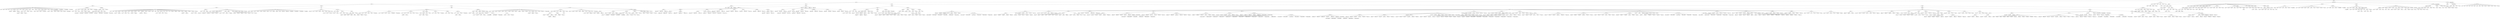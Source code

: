 digraph {
	root [label="None: 997"]
	root -> "Basic cell groups and regions"
	"Basic cell groups and regions" [label="grey: 8"]
	"Basic cell groups and regions" -> "Brain stem"
	"Brain stem" [label="BS: 343"]
	"Brain stem" -> Midbrain
	Midbrain [label="MB: 313"]
	Midbrain -> "Midbrain, motor related"
	"Midbrain, motor related" [label="MBmot: 323"]
	"Midbrain, motor related" -> "Oculomotor nucleus"
	"Oculomotor nucleus" [label="III: 35"]
	"Midbrain, motor related" -> "Medial terminal nucleus of the accessory optic tract"
	"Medial terminal nucleus of the accessory optic tract" [label="MT: 58"]
	"Midbrain, motor related" -> "Lateral terminal nucleus of the accessory optic tract"
	"Lateral terminal nucleus of the accessory optic tract" [label="LT: 66"]
	"Midbrain, motor related" -> "Dorsal terminal nucleus of the accessory optic tract"
	"Dorsal terminal nucleus of the accessory optic tract" [label="DT: 75"]
	"Midbrain, motor related" -> "Trochlear nucleus"
	"Trochlear nucleus" [label="IV: 115"]
	"Midbrain, motor related" -> "Midbrain reticular nucleus"
	"Midbrain reticular nucleus" [label="MRN: 128"]
	"Midbrain reticular nucleus" -> "Midbrain reticular nucleus, magnocellular part"
	"Midbrain reticular nucleus, magnocellular part" [label="MRNm: 539"]
	"Midbrain reticular nucleus" -> "Midbrain reticular nucleus, magnocellular part, general"
	"Midbrain reticular nucleus, magnocellular part, general" [label="MRNmg: 548"]
	"Midbrain reticular nucleus" -> "Midbrain reticular nucleus, parvicellular part"
	"Midbrain reticular nucleus, parvicellular part" [label="MRNp: 555"]
	"Midbrain, motor related" -> "Red nucleus"
	"Red nucleus" [label="RN: 214"]
	"Midbrain, motor related" -> "Anterior tegmental nucleus"
	"Anterior tegmental nucleus" [label="AT: 231"]
	"Midbrain, motor related" -> "Midbrain reticular nucleus, retrorubral area"
	"Midbrain reticular nucleus, retrorubral area" [label="RR: 246"]
	"Midbrain, motor related" -> "Superior colliculus, motor related"
	"Superior colliculus, motor related" [label="SCm: 294"]
	"Superior colliculus, motor related" -> "Superior colliculus, motor related, intermediate gray layer"
	"Superior colliculus, motor related, intermediate gray layer" [label="SCig: 10"]
	"Superior colliculus, motor related, intermediate gray layer" -> "Superior colliculus, motor related, intermediate gray layer, sublayer a"
	"Superior colliculus, motor related, intermediate gray layer, sublayer a" [label="SCig-a: 494"]
	"Superior colliculus, motor related, intermediate gray layer" -> "Superior colliculus, motor related, intermediate gray layer, sublayer b"
	"Superior colliculus, motor related, intermediate gray layer, sublayer b" [label="SCig-b: 503"]
	"Superior colliculus, motor related, intermediate gray layer" -> "Superior colliculus, motor related, intermediate gray layer, sublayer c"
	"Superior colliculus, motor related, intermediate gray layer, sublayer c" [label="SCig-c: 511"]
	"Superior colliculus, motor related" -> "Superior colliculus, motor related, intermediate white layer"
	"Superior colliculus, motor related, intermediate white layer" [label="SCiw: 17"]
	"Superior colliculus, motor related" -> "Superior colliculus, motor related, deep gray layer"
	"Superior colliculus, motor related, deep gray layer" [label="SCdg: 26"]
	"Superior colliculus, motor related" -> "Superior colliculus, motor related, deep white layer"
	"Superior colliculus, motor related, deep white layer" [label="SCdw: 42"]
	"Midbrain, motor related" -> "Substantia nigra, reticular part"
	"Substantia nigra, reticular part" [label="SNr: 381"]
	"Midbrain, motor related" -> "Substantia nigra, lateral part"
	"Substantia nigra, lateral part" [label="SNl: 615"]
	"Midbrain, motor related" -> "Cuneiform nucleus"
	"Cuneiform nucleus" [label="CUN: 616"]
	"Midbrain, motor related" -> "Ventral tegmental area"
	"Ventral tegmental area" [label="VTA: 749"]
	"Midbrain, motor related" -> "Ventral tegmental nucleus"
	"Ventral tegmental nucleus" [label="VTN: 757"]
	"Midbrain, motor related" -> "Periaqueductal gray"
	"Periaqueductal gray" [label="PAG: 795"]
	"Periaqueductal gray" -> "Precommissural nucleus"
	"Precommissural nucleus" [label="PRC: 50"]
	"Periaqueductal gray" -> "Interstitial nucleus of Cajal"
	"Interstitial nucleus of Cajal" [label="INC: 67"]
	"Periaqueductal gray" -> "Nucleus of Darkschewitsch"
	"Nucleus of Darkschewitsch" [label="ND: 587"]
	"Periaqueductal gray" -> "Supraoculomotor periaqueductal gray"
	"Supraoculomotor periaqueductal gray" [label="Su3: 614454272"]
	"Midbrain, motor related" -> "Edinger-Westphal nucleus"
	"Edinger-Westphal nucleus" [label="EW: 975"]
	"Midbrain, motor related" -> "Pretectal region"
	"Pretectal region" [label="PRT: 1100"]
	"Pretectal region" -> "Anterior pretectal nucleus"
	"Anterior pretectal nucleus" [label="APN: 215"]
	"Pretectal region" -> "Medial pretectal area"
	"Medial pretectal area" [label="MPT: 531"]
	"Pretectal region" -> "Nucleus of the optic tract"
	"Nucleus of the optic tract" [label="NOT: 628"]
	"Pretectal region" -> "Nucleus of the posterior commissure"
	"Nucleus of the posterior commissure" [label="NPC: 634"]
	"Pretectal region" -> "Olivary pretectal nucleus"
	"Olivary pretectal nucleus" [label="OP: 706"]
	"Pretectal region" -> "Posterior pretectal nucleus"
	"Posterior pretectal nucleus" [label="PPT: 1061"]
	"Pretectal region" -> "Retroparafascicular nucleus"
	"Retroparafascicular nucleus" [label="RPF: 549009203"]
	"Midbrain, motor related" -> "Intercollicular nucleus"
	"Intercollicular nucleus" [label="InCo: 549009207"]
	"Midbrain, motor related" -> "Medial accesory oculomotor nucleus"
	"Medial accesory oculomotor nucleus" [label="MA3: 549009211"]
	"Midbrain, motor related" -> "Paratrochlear nucleus"
	"Paratrochlear nucleus" [label="Pa4: 606826688"]
	"Midbrain, motor related" -> "Paranigral nucleus"
	"Paranigral nucleus" [label="PN: 607344830"]
	Midbrain -> "Midbrain, sensory related"
	"Midbrain, sensory related" [label="MBsen: 339"]
	"Midbrain, sensory related" -> "Inferior colliculus"
	"Inferior colliculus" [label="IC: 4"]
	"Inferior colliculus" -> "Inferior colliculus, central nucleus"
	"Inferior colliculus, central nucleus" [label="ICc: 811"]
	"Inferior colliculus" -> "Inferior colliculus, dorsal nucleus"
	"Inferior colliculus, dorsal nucleus" [label="ICd: 820"]
	"Inferior colliculus" -> "Inferior colliculus, external nucleus"
	"Inferior colliculus, external nucleus" [label="ICe: 828"]
	"Midbrain, sensory related" -> "Nucleus sagulum"
	"Nucleus sagulum" [label="SAG: 271"]
	"Midbrain, sensory related" -> "Superior colliculus, sensory related"
	"Superior colliculus, sensory related" [label="SCs: 302"]
	"Superior colliculus, sensory related" -> "Superior colliculus, zonal layer"
	"Superior colliculus, zonal layer" [label="SCzo: 834"]
	"Superior colliculus, sensory related" -> "Superior colliculus, superficial gray layer"
	"Superior colliculus, superficial gray layer" [label="SCsg: 842"]
	"Superior colliculus, sensory related" -> "Superior colliculus, optic layer"
	"Superior colliculus, optic layer" [label="SCop: 851"]
	"Midbrain, sensory related" -> "Midbrain trigeminal nucleus"
	"Midbrain trigeminal nucleus" [label="MEV: 460"]
	"Midbrain, sensory related" -> "Nucleus of the brachium of the inferior colliculus"
	"Nucleus of the brachium of the inferior colliculus" [label="NB: 580"]
	"Midbrain, sensory related" -> "Parabigeminal nucleus"
	"Parabigeminal nucleus" [label="PBG: 874"]
	"Midbrain, sensory related" -> "Subcommissural organ"
	"Subcommissural organ" [label="SCO: 599626944"]
	Midbrain -> "Midbrain, behavioral state related"
	"Midbrain, behavioral state related" [label="MBsta: 348"]
	"Midbrain, behavioral state related" -> "Midbrain raphe nuclei"
	"Midbrain raphe nuclei" [label="RAmb: 165"]
	"Midbrain raphe nuclei" -> "Interfascicular nucleus raphe"
	"Interfascicular nucleus raphe" [label="IF: 12"]
	"Midbrain raphe nuclei" -> "Interpeduncular nucleus"
	"Interpeduncular nucleus" [label="IPN: 100"]
	"Interpeduncular nucleus" -> "Interpeduncular nucleus, rostral"
	"Interpeduncular nucleus, rostral" [label="IPR: 607344834"]
	"Interpeduncular nucleus" -> "Interpeduncular nucleus, caudal"
	"Interpeduncular nucleus, caudal" [label="IPC: 607344838"]
	"Interpeduncular nucleus" -> "Interpeduncular nucleus, apical"
	"Interpeduncular nucleus, apical" [label="IPA: 607344842"]
	"Interpeduncular nucleus" -> "Interpeduncular nucleus, lateral"
	"Interpeduncular nucleus, lateral" [label="IPL: 607344846"]
	"Interpeduncular nucleus" -> "Interpeduncular nucleus, intermediate"
	"Interpeduncular nucleus, intermediate" [label="IPI: 607344850"]
	"Interpeduncular nucleus" -> "Interpeduncular nucleus, dorsomedial"
	"Interpeduncular nucleus, dorsomedial" [label="IPDM: 607344854"]
	"Interpeduncular nucleus" -> "Interpeduncular nucleus, dorsolateral"
	"Interpeduncular nucleus, dorsolateral" [label="IPDL: 607344858"]
	"Interpeduncular nucleus" -> "Interpeduncular nucleus, rostrolateral"
	"Interpeduncular nucleus, rostrolateral" [label="IPRL: 607344862"]
	"Midbrain raphe nuclei" -> "Rostral linear nucleus raphe"
	"Rostral linear nucleus raphe" [label="RL: 197"]
	"Midbrain raphe nuclei" -> "Central linear nucleus raphe"
	"Central linear nucleus raphe" [label="CLI: 591"]
	"Midbrain raphe nuclei" -> "Dorsal nucleus raphe"
	"Dorsal nucleus raphe" [label="DR: 872"]
	"Midbrain, behavioral state related" -> "Substantia nigra, compact part"
	"Substantia nigra, compact part" [label="SNc: 374"]
	"Midbrain, behavioral state related" -> "Pedunculopontine nucleus"
	"Pedunculopontine nucleus" [label="PPN: 1052"]
	"Brain stem" -> Hindbrain
	Hindbrain [label="HB: 1065"]
	Hindbrain -> Medulla
	Medulla [label="MY: 354"]
	Medulla -> "Medulla, motor related"
	"Medulla, motor related" [label="MY-mot: 370"]
	"Medulla, motor related" -> "Interstitial nucleus of the vestibular nerve"
	"Interstitial nucleus of the vestibular nerve" [label="INV: 76"]
	"Medulla, motor related" -> "Inferior olivary complex"
	"Inferior olivary complex" [label="IO: 83"]
	"Medulla, motor related" -> "Inferior salivatory nucleus"
	"Inferior salivatory nucleus" [label="ISN: 106"]
	"Medulla, motor related" -> "Nucleus ambiguus"
	"Nucleus ambiguus" [label="AMB: 135"]
	"Nucleus ambiguus" -> "Nucleus ambiguus, ventral division"
	"Nucleus ambiguus, ventral division" [label="AMBv: 143"]
	"Nucleus ambiguus" -> "Nucleus ambiguus, dorsal division"
	"Nucleus ambiguus, dorsal division" [label="AMBd: 939"]
	"Medulla, motor related" -> "Intermediate reticular nucleus"
	"Intermediate reticular nucleus" [label="IRN: 136"]
	"Medulla, motor related" -> "Perihypoglossal nuclei"
	"Perihypoglossal nuclei" [label="PHY: 154"]
	"Perihypoglossal nuclei" -> "Nucleus intercalatus"
	"Nucleus intercalatus" [label="NIS: 161"]
	"Perihypoglossal nuclei" -> "Nucleus prepositus"
	"Nucleus prepositus" [label="PRP: 169"]
	"Perihypoglossal nuclei" -> "Nucleus of Roller"
	"Nucleus of Roller" [label="NR: 177"]
	"Medulla, motor related" -> "Linear nucleus of the medulla"
	"Linear nucleus of the medulla" [label="LIN: 203"]
	"Medulla, motor related" -> "Lateral reticular nucleus"
	"Lateral reticular nucleus" [label="LRN: 235"]
	"Lateral reticular nucleus" -> "Lateral reticular nucleus, magnocellular part"
	"Lateral reticular nucleus, magnocellular part" [label="LRNm: 955"]
	"Lateral reticular nucleus" -> "Lateral reticular nucleus, parvicellular part"
	"Lateral reticular nucleus, parvicellular part" [label="LRNp: 963"]
	"Medulla, motor related" -> "Magnocellular reticular nucleus"
	"Magnocellular reticular nucleus" [label="MARN: 307"]
	"Medulla, motor related" -> "Infracerebellar nucleus"
	"Infracerebellar nucleus" [label="ICB: 372"]
	"Medulla, motor related" -> "Medullary reticular nucleus"
	"Medullary reticular nucleus" [label="MDRN: 395"]
	"Medullary reticular nucleus" -> "Medullary reticular nucleus, dorsal part"
	"Medullary reticular nucleus, dorsal part" [label="MDRNd: 1098"]
	"Medullary reticular nucleus" -> "Medullary reticular nucleus, ventral part"
	"Medullary reticular nucleus, ventral part" [label="MDRNv: 1107"]
	"Medulla, motor related" -> "Accessory abducens nucleus"
	"Accessory abducens nucleus" [label="ACVI: 568"]
	"Medulla, motor related" -> "Accessory facial motor nucleus"
	"Accessory facial motor nucleus" [label="ACVII: 576"]
	"Medulla, motor related" -> "Efferent vestibular nucleus"
	"Efferent vestibular nucleus" [label="EV: 640"]
	"Medulla, motor related" -> "Abducens nucleus"
	"Abducens nucleus" [label="VI: 653"]
	"Medulla, motor related" -> "Facial motor nucleus"
	"Facial motor nucleus" [label="VII: 661"]
	"Medulla, motor related" -> "Vestibular nuclei"
	"Vestibular nuclei" [label="VNC: 701"]
	"Vestibular nuclei" -> "Medial vestibular nucleus"
	"Medial vestibular nucleus" [label="MV: 202"]
	"Vestibular nuclei" -> "Lateral vestibular nucleus"
	"Lateral vestibular nucleus" [label="LAV: 209"]
	"Vestibular nuclei" -> "Superior vestibular nucleus"
	"Superior vestibular nucleus" [label="SUV: 217"]
	"Vestibular nuclei" -> "Spinal vestibular nucleus"
	"Spinal vestibular nucleus" [label="SPIV: 225"]
	"Medulla, motor related" -> "Nucleus x"
	"Nucleus x" [label="x: 765"]
	"Medulla, motor related" -> "Hypoglossal nucleus"
	"Hypoglossal nucleus" [label="XII: 773"]
	"Medulla, motor related" -> "Nucleus y"
	"Nucleus y" [label="y: 781"]
	"Medulla, motor related" -> "Dorsal motor nucleus of the vagus nerve"
	"Dorsal motor nucleus of the vagus nerve" [label="DMX: 839"]
	"Medulla, motor related" -> "Parvicellular reticular nucleus"
	"Parvicellular reticular nucleus" [label="PARN: 852"]
	"Medulla, motor related" -> "Parasolitary nucleus"
	"Parasolitary nucleus" [label="PAS: 859"]
	"Medulla, motor related" -> "Efferent cochlear group"
	"Efferent cochlear group" [label="ECO: 887"]
	"Medulla, motor related" -> "Paragigantocellular reticular nucleus"
	"Paragigantocellular reticular nucleus" [label="PGRN: 938"]
	"Paragigantocellular reticular nucleus" -> "Paragigantocellular reticular nucleus, dorsal part"
	"Paragigantocellular reticular nucleus, dorsal part" [label="PGRNd: 970"]
	"Paragigantocellular reticular nucleus" -> "Paragigantocellular reticular nucleus, lateral part"
	"Paragigantocellular reticular nucleus, lateral part" [label="PGRNl: 978"]
	"Medulla, motor related" -> "Paramedian reticular nucleus"
	"Paramedian reticular nucleus" [label="PMR: 995"]
	"Medulla, motor related" -> "Gigantocellular reticular nucleus"
	"Gigantocellular reticular nucleus" [label="GRN: 1048"]
	"Medulla, motor related" -> "Parapyramidal nucleus"
	"Parapyramidal nucleus" [label="PPY: 1069"]
	"Parapyramidal nucleus" -> "Parapyramidal nucleus, deep part"
	"Parapyramidal nucleus, deep part" [label="PPYd: 185"]
	"Parapyramidal nucleus" -> "Parapyramidal nucleus, superficial part"
	"Parapyramidal nucleus, superficial part" [label="PPYs: 193"]
	Medulla -> "Medulla, behavioral state related"
	"Medulla, behavioral state related" [label="MY-sat: 379"]
	"Medulla, behavioral state related" -> "Nucleus raphe magnus"
	"Nucleus raphe magnus" [label="RM: 206"]
	"Medulla, behavioral state related" -> "Nucleus raphe obscurus"
	"Nucleus raphe obscurus" [label="RO: 222"]
	"Medulla, behavioral state related" -> "Nucleus raphe pallidus"
	"Nucleus raphe pallidus" [label="RPA: 230"]
	Medulla -> "Medulla, sensory related"
	"Medulla, sensory related" [label="MY-sen: 386"]
	"Medulla, sensory related" -> "Area postrema"
	"Area postrema" [label="AP: 207"]
	"Medulla, sensory related" -> "Spinal nucleus of the trigeminal, caudal part"
	"Spinal nucleus of the trigeminal, caudal part" [label="SPVC: 429"]
	"Medulla, sensory related" -> "Spinal nucleus of the trigeminal, interpolar part"
	"Spinal nucleus of the trigeminal, interpolar part" [label="SPVI: 437"]
	"Medulla, sensory related" -> "Spinal nucleus of the trigeminal, oral part"
	"Spinal nucleus of the trigeminal, oral part" [label="SPVO: 445"]
	"Spinal nucleus of the trigeminal, oral part" -> "Spinal nucleus of the trigeminal, oral part, rostral dorsomedial part"
	"Spinal nucleus of the trigeminal, oral part, rostral dorsomedial part" [label="SPVOrdm: 45"]
	"Spinal nucleus of the trigeminal, oral part" -> "Spinal nucleus of the trigeminal, oral part, middle dorsomedial part, dorsal zone"
	"Spinal nucleus of the trigeminal, oral part, middle dorsomedial part, dorsal zone" [label="SPVOmdmd: 53"]
	"Spinal nucleus of the trigeminal, oral part" -> "Spinal nucleus of the trigeminal, oral part, middle dorsomedial part, ventral zone"
	"Spinal nucleus of the trigeminal, oral part, middle dorsomedial part, ventral zone" [label="SPVOmdmv: 61"]
	"Spinal nucleus of the trigeminal, oral part" -> "Spinal nucleus of the trigeminal, oral part, ventrolateral part"
	"Spinal nucleus of the trigeminal, oral part, ventrolateral part" [label="SPVOvl: 69"]
	"Spinal nucleus of the trigeminal, oral part" -> "Spinal nucleus of the trigeminal, oral part, caudal dorsomedial part"
	"Spinal nucleus of the trigeminal, oral part, caudal dorsomedial part" [label="SPVOcdm: 77"]
	"Medulla, sensory related" -> "Cochlear nuclei"
	"Cochlear nuclei" [label="CN: 607"]
	"Cochlear nuclei" -> "Dorsal cochlear nucleus"
	"Dorsal cochlear nucleus" [label="DCO: 96"]
	"Cochlear nuclei" -> "Ventral cochlear nucleus"
	"Ventral cochlear nucleus" [label="VCO: 101"]
	"Cochlear nuclei" -> "Granular lamina of the cochlear nuclei"
	"Granular lamina of the cochlear nuclei" [label="CNlam: 112"]
	"Cochlear nuclei" -> "Cochlear nucleus, subpedunclular granular region"
	"Cochlear nucleus, subpedunclular granular region" [label="CNspg: 560"]
	"Medulla, sensory related" -> "Nucleus of the trapezoid body"
	"Nucleus of the trapezoid body" [label="NTB: 642"]
	"Medulla, sensory related" -> "Nucleus of the solitary tract"
	"Nucleus of the solitary tract" [label="NTS: 651"]
	"Nucleus of the solitary tract" -> "Nucleus of the solitary tract, central part"
	"Nucleus of the solitary tract, central part" [label="NTSce: 659"]
	"Nucleus of the solitary tract" -> "Nucleus of the solitary tract, commissural part"
	"Nucleus of the solitary tract, commissural part" [label="NTSco: 666"]
	"Nucleus of the solitary tract" -> "Nucleus of the solitary tract, gelatinous part"
	"Nucleus of the solitary tract, gelatinous part" [label="NTSge: 674"]
	"Nucleus of the solitary tract" -> "Nucleus of the solitary tract, lateral part"
	"Nucleus of the solitary tract, lateral part" [label="NTSl: 682"]
	"Nucleus of the solitary tract" -> "Nucleus of the solitary tract, medial part"
	"Nucleus of the solitary tract, medial part" [label="NTSm: 691"]
	"Medulla, sensory related" -> "Dorsal column nuclei"
	"Dorsal column nuclei" [label="DCN: 720"]
	"Dorsal column nuclei" -> "Cuneate nucleus"
	"Cuneate nucleus" [label="CU: 711"]
	"Dorsal column nuclei" -> "Gracile nucleus"
	"Gracile nucleus" [label="GR: 1039"]
	"Medulla, sensory related" -> "Nucleus z"
	"Nucleus z" [label="z: 789"]
	"Medulla, sensory related" -> "External cuneate nucleus"
	"External cuneate nucleus" [label="ECU: 903"]
	"Medulla, sensory related" -> "Paratrigeminal nucleus"
	"Paratrigeminal nucleus" [label="Pa5: 12346"]
	Hindbrain -> Pons
	Pons [label="P: 771"]
	Pons -> "Pons, motor related"
	"Pons, motor related" [label="P-mot: 987"]
	"Pons, motor related" -> "Barrington's nucleus"
	"Barrington's nucleus" [label="B: 280"]
	"Pons, motor related" -> "Lateral tegmental nucleus"
	"Lateral tegmental nucleus" [label="LTN: 283"]
	"Pons, motor related" -> "Supragenual nucleus"
	"Supragenual nucleus" [label="SG: 318"]
	"Pons, motor related" -> "Superior salivatory nucleus"
	"Superior salivatory nucleus" [label="SSN: 462"]
	"Pons, motor related" -> "Supratrigeminal nucleus"
	"Supratrigeminal nucleus" [label="SUT: 534"]
	"Pons, motor related" -> "Pontine reticular nucleus, ventral part"
	"Pontine reticular nucleus, ventral part" [label="PRNv: 552"]
	"Pons, motor related" -> "Tegmental reticular nucleus"
	"Tegmental reticular nucleus" [label="TRN: 574"]
	"Pons, motor related" -> "Motor nucleus of trigeminal"
	"Motor nucleus of trigeminal" [label="V: 621"]
	"Pons, motor related" -> "Dorsal tegmental nucleus"
	"Dorsal tegmental nucleus" [label="DTN: 880"]
	"Pons, motor related" -> "Pontine central gray"
	"Pontine central gray" [label="PCG: 898"]
	"Pons, motor related" -> "Pontine gray"
	"Pontine gray" [label="PG: 931"]
	"Pons, motor related" -> "Pontine reticular nucleus, caudal part"
	"Pontine reticular nucleus, caudal part" [label="PRNc: 1093"]
	"Pons, motor related" -> "Posterodorsal tegmental nucleus"
	"Posterodorsal tegmental nucleus" [label="PDTg: 12345"]
	"Pons, motor related" -> "Peritrigeminal zone"
	"Peritrigeminal zone" [label="P5: 549009215"]
	"Pons, motor related" -> "Accessory trigeminal nucleus"
	"Accessory trigeminal nucleus" [label="Acs5: 549009219"]
	"Pons, motor related" -> "Parvicellular motor 5 nucleus"
	"Parvicellular motor 5 nucleus" [label="PC5: 549009223"]
	"Pons, motor related" -> "Intertrigeminal nucleus"
	"Intertrigeminal nucleus" [label="I5: 549009227"]
	Pons -> "Pons, behavioral state related"
	"Pons, behavioral state related" [label="P-sat: 1117"]
	"Pons, behavioral state related" -> "Pontine reticular nucleus"
	"Pontine reticular nucleus" [label="PRNr: 146"]
	"Pons, behavioral state related" -> "Locus ceruleus"
	"Locus ceruleus" [label="LC: 147"]
	"Pons, behavioral state related" -> "Laterodorsal tegmental nucleus"
	"Laterodorsal tegmental nucleus" [label="LDT: 162"]
	"Pons, behavioral state related" -> "Nucleus raphe pontis"
	"Nucleus raphe pontis" [label="RPO: 238"]
	"Pons, behavioral state related" -> "Subceruleus nucleus"
	"Subceruleus nucleus" [label="SLC: 350"]
	"Pons, behavioral state related" -> "Sublaterodorsal nucleus"
	"Sublaterodorsal nucleus" [label="SLD: 358"]
	"Pons, behavioral state related" -> "Nucleus incertus"
	"Nucleus incertus" [label="NI: 604"]
	"Pons, behavioral state related" -> "Superior central nucleus raphe"
	"Superior central nucleus raphe" [label="CS: 679"]
	"Superior central nucleus raphe" -> "Superior central nucleus raphe, medial part"
	"Superior central nucleus raphe, medial part" [label="CSm: 130"]
	"Superior central nucleus raphe" -> "Superior central nucleus raphe, lateral part"
	"Superior central nucleus raphe, lateral part" [label="CSl: 137"]
	Pons -> "Pons, sensory related"
	"Pons, sensory related" [label="P-sen: 1132"]
	"Pons, sensory related" -> "Principal sensory nucleus of the trigeminal"
	"Principal sensory nucleus of the trigeminal" [label="PSV: 7"]
	"Pons, sensory related" -> "Superior olivary complex"
	"Superior olivary complex" [label="SOC: 398"]
	"Superior olivary complex" -> "Superior olivary complex, medial part"
	"Superior olivary complex, medial part" [label="SOCm: 105"]
	"Superior olivary complex" -> "Superior olivary complex, lateral part"
	"Superior olivary complex, lateral part" [label="SOCl: 114"]
	"Superior olivary complex" -> "Superior olivary complex, periolivary region"
	"Superior olivary complex, periolivary region" [label="POR: 122"]
	"Pons, sensory related" -> "Nucleus of the lateral lemniscus"
	"Nucleus of the lateral lemniscus" [label="NLL: 612"]
	"Nucleus of the lateral lemniscus" -> "Nucleus of the lateral lemniscus, dorsal part"
	"Nucleus of the lateral lemniscus, dorsal part" [label="NLLd: 82"]
	"Nucleus of the lateral lemniscus" -> "Nucleus of the lateral lemniscus, horizontal part"
	"Nucleus of the lateral lemniscus, horizontal part" [label="NLLh: 90"]
	"Nucleus of the lateral lemniscus" -> "Nucleus of the lateral lemniscus, ventral part"
	"Nucleus of the lateral lemniscus, ventral part" [label="NLLv: 99"]
	"Pons, sensory related" -> "Parabrachial nucleus"
	"Parabrachial nucleus" [label="PB: 867"]
	"Parabrachial nucleus" -> "Koelliker-Fuse subnucleus"
	"Koelliker-Fuse subnucleus" [label="KF: 123"]
	"Parabrachial nucleus" -> "Parabrachial nucleus, lateral division"
	"Parabrachial nucleus, lateral division" [label="PBl: 881"]
	"Parabrachial nucleus, lateral division" -> "Parabrachial nucleus, lateral division, central lateral part"
	"Parabrachial nucleus, lateral division, central lateral part" [label="PBlc: 860"]
	"Parabrachial nucleus, lateral division" -> "Parabrachial nucleus, lateral division, dorsal lateral part"
	"Parabrachial nucleus, lateral division, dorsal lateral part" [label="PBld: 868"]
	"Parabrachial nucleus, lateral division" -> "Parabrachial nucleus, lateral division, external lateral part"
	"Parabrachial nucleus, lateral division, external lateral part" [label="PBle: 875"]
	"Parabrachial nucleus, lateral division" -> "Parabrachial nucleus, lateral division, superior lateral part"
	"Parabrachial nucleus, lateral division, superior lateral part" [label="PBls: 883"]
	"Parabrachial nucleus, lateral division" -> "Parabrachial nucleus, lateral division, ventral lateral part"
	"Parabrachial nucleus, lateral division, ventral lateral part" [label="PBlv: 891"]
	"Parabrachial nucleus" -> "Parabrachial nucleus, medial division"
	"Parabrachial nucleus, medial division" [label="PBm: 890"]
	"Parabrachial nucleus, medial division" -> "Parabrachial nucleus, medial division, external medial part"
	"Parabrachial nucleus, medial division, external medial part" [label="PBme: 899"]
	"Parabrachial nucleus, medial division" -> "Parabrachial nucleus, medial division, medial medial part"
	"Parabrachial nucleus, medial division, medial medial part" [label="PBmm: 915"]
	"Parabrachial nucleus, medial division" -> "Parabrachial nucleus, medial division, ventral medial part"
	"Parabrachial nucleus, medial division, ventral medial part" [label="PBmv: 923"]
	"Brain stem" -> Interbrain
	Interbrain [label="IB: 1129"]
	Interbrain -> Thalamus
	Thalamus [label="TH: 549"]
	Thalamus -> "Thalamus, polymodal association cortex related"
	"Thalamus, polymodal association cortex related" [label="DORpm: 856"]
	"Thalamus, polymodal association cortex related" -> "Intralaminar nuclei of the dorsal thalamus"
	"Intralaminar nuclei of the dorsal thalamus" [label="ILM: 51"]
	"Intralaminar nuclei of the dorsal thalamus" -> "Rhomboid nucleus"
	"Rhomboid nucleus" [label="RH: 189"]
	"Intralaminar nuclei of the dorsal thalamus" -> "Central lateral nucleus of the thalamus"
	"Central lateral nucleus of the thalamus" [label="CL: 575"]
	"Intralaminar nuclei of the dorsal thalamus" -> "Central medial nucleus of the thalamus"
	"Central medial nucleus of the thalamus" [label="CM: 599"]
	"Intralaminar nuclei of the dorsal thalamus" -> "Paracentral nucleus"
	"Paracentral nucleus" [label="PCN: 907"]
	"Intralaminar nuclei of the dorsal thalamus" -> "Parafascicular nucleus"
	"Parafascicular nucleus" [label="PF: 930"]
	"Intralaminar nuclei of the dorsal thalamus" -> "Posterior intralaminar thalamic nucleus"
	"Posterior intralaminar thalamic nucleus" [label="PIL: 560581563"]
	"Thalamus, polymodal association cortex related" -> "Lateral group of the dorsal thalamus"
	"Lateral group of the dorsal thalamus" [label="LAT: 138"]
	"Lateral group of the dorsal thalamus" -> "Lateral posterior nucleus of the thalamus"
	"Lateral posterior nucleus of the thalamus" [label="LP: 218"]
	"Lateral group of the dorsal thalamus" -> "Suprageniculate nucleus"
	"Suprageniculate nucleus" [label="SGN: 325"]
	"Lateral group of the dorsal thalamus" -> "Posterior complex of the thalamus"
	"Posterior complex of the thalamus" [label="PO: 1020"]
	"Lateral group of the dorsal thalamus" -> "Posterior limiting nucleus of the thalamus"
	"Posterior limiting nucleus of the thalamus" [label="POL: 1029"]
	"Lateral group of the dorsal thalamus" -> "Ethmoid nucleus of the thalamus"
	"Ethmoid nucleus of the thalamus" [label="Eth: 560581551"]
	"Lateral group of the dorsal thalamus" -> "Retroethmoid nucleus"
	"Retroethmoid nucleus" [label="REth: 560581555"]
	"Thalamus, polymodal association cortex related" -> "Anterior group of the dorsal thalamus"
	"Anterior group of the dorsal thalamus" [label="ATN: 239"]
	"Anterior group of the dorsal thalamus" -> "Anterodorsal nucleus"
	"Anterodorsal nucleus" [label="AD: 64"]
	"Anterior group of the dorsal thalamus" -> "Anteromedial nucleus"
	"Anteromedial nucleus" [label="AM: 127"]
	"Anteromedial nucleus" -> "Anteromedial nucleus, dorsal part"
	"Anteromedial nucleus, dorsal part" [label="AMd: 1096"]
	"Anteromedial nucleus" -> "Anteromedial nucleus, ventral part"
	"Anteromedial nucleus, ventral part" [label="AMv: 1104"]
	"Anterior group of the dorsal thalamus" -> "Lateral dorsal nucleus of thalamus"
	"Lateral dorsal nucleus of thalamus" [label="LD: 155"]
	"Anterior group of the dorsal thalamus" -> "Anteroventral nucleus of thalamus"
	"Anteroventral nucleus of thalamus" [label="AV: 255"]
	"Anterior group of the dorsal thalamus" -> "Interanterodorsal nucleus of the thalamus"
	"Interanterodorsal nucleus of the thalamus" [label="IAD: 1113"]
	"Anterior group of the dorsal thalamus" -> "Interanteromedial nucleus of the thalamus"
	"Interanteromedial nucleus of the thalamus" [label="IAM: 1120"]
	"Thalamus, polymodal association cortex related" -> "Reticular nucleus of the thalamus"
	"Reticular nucleus of the thalamus" [label="RT: 262"]
	"Thalamus, polymodal association cortex related" -> "Medial group of the dorsal thalamus"
	"Medial group of the dorsal thalamus" [label="MED: 444"]
	"Medial group of the dorsal thalamus" -> "Intermediodorsal nucleus of the thalamus"
	"Intermediodorsal nucleus of the thalamus" [label="IMD: 59"]
	"Medial group of the dorsal thalamus" -> "Mediodorsal nucleus of thalamus"
	"Mediodorsal nucleus of thalamus" [label="MD: 362"]
	"Mediodorsal nucleus of thalamus" -> "Mediodorsal nucleus of the thalamus, central part"
	"Mediodorsal nucleus of the thalamus, central part" [label="MDc: 617"]
	"Mediodorsal nucleus of thalamus" -> "Mediodorsal nucleus of the thalamus, lateral part"
	"Mediodorsal nucleus of the thalamus, lateral part" [label="MDl: 626"]
	"Mediodorsal nucleus of thalamus" -> "Mediodorsal nucleus of the thalamus, medial part"
	"Mediodorsal nucleus of the thalamus, medial part" [label="MDm: 636"]
	"Medial group of the dorsal thalamus" -> "Submedial nucleus of the thalamus"
	"Submedial nucleus of the thalamus" [label="SMT: 366"]
	"Medial group of the dorsal thalamus" -> "Perireunensis nucleus"
	"Perireunensis nucleus" [label="PR: 1077"]
	"Thalamus, polymodal association cortex related" -> "Midline group of the dorsal thalamus"
	"Midline group of the dorsal thalamus" [label="MTN: 571"]
	"Midline group of the dorsal thalamus" -> "Parataenial nucleus"
	"Parataenial nucleus" [label="PT: 15"]
	"Midline group of the dorsal thalamus" -> "Paraventricular nucleus of the thalamus"
	"Paraventricular nucleus of the thalamus" [label="PVT: 149"]
	"Midline group of the dorsal thalamus" -> "Nucleus of reuniens"
	"Nucleus of reuniens" [label="RE: 181"]
	"Midline group of the dorsal thalamus" -> "Xiphoid thalamic nucleus"
	"Xiphoid thalamic nucleus" [label="Xi: 560581559"]
	"Thalamus, polymodal association cortex related" -> Epithalamus
	Epithalamus [label="EPI: 958"]
	Epithalamus -> "Lateral habenula"
	"Lateral habenula" [label="LH: 186"]
	Epithalamus -> "Medial habenula"
	"Medial habenula" [label="MH: 483"]
	Epithalamus -> "Pineal body"
	"Pineal body" [label="PIN: 953"]
	"Thalamus, polymodal association cortex related" -> "Geniculate group, ventral thalamus"
	"Geniculate group, ventral thalamus" [label="GENv: 1014"]
	"Geniculate group, ventral thalamus" -> "Intergeniculate leaflet of the lateral geniculate complex"
	"Intergeniculate leaflet of the lateral geniculate complex" [label="IGL: 27"]
	"Geniculate group, ventral thalamus" -> "Ventral part of the lateral geniculate complex"
	"Ventral part of the lateral geniculate complex" [label="LGv: 178"]
	"Ventral part of the lateral geniculate complex" -> "Ventral part of the lateral geniculate complex, lateral zone"
	"Ventral part of the lateral geniculate complex, lateral zone" [label="LGvl: 300"]
	"Ventral part of the lateral geniculate complex" -> "Ventral part of the lateral geniculate complex, medial zone"
	"Ventral part of the lateral geniculate complex, medial zone" [label="LGvm: 316"]
	"Geniculate group, ventral thalamus" -> "Subgeniculate nucleus"
	"Subgeniculate nucleus" [label="SubG: 321"]
	"Geniculate group, ventral thalamus" -> "Intermediate geniculate nucleus"
	"Intermediate geniculate nucleus" [label="IntG: 563807439"]
	Thalamus -> "Thalamus, sensory-motor cortex related"
	"Thalamus, sensory-motor cortex related" [label="DORsm: 864"]
	"Thalamus, sensory-motor cortex related" -> "Subparafascicular nucleus"
	"Subparafascicular nucleus" [label="SPF: 406"]
	"Subparafascicular nucleus" -> "Subparafascicular nucleus, magnocellular part"
	"Subparafascicular nucleus, magnocellular part" [label="SPFm: 414"]
	"Subparafascicular nucleus" -> "Subparafascicular nucleus, parvicellular part"
	"Subparafascicular nucleus, parvicellular part" [label="SPFp: 422"]
	"Thalamus, sensory-motor cortex related" -> "Subparafascicular area"
	"Subparafascicular area" [label="SPA: 609"]
	"Thalamus, sensory-motor cortex related" -> "Ventral group of the dorsal thalamus"
	"Ventral group of the dorsal thalamus" [label="VENT: 637"]
	"Ventral group of the dorsal thalamus" -> "Ventral anterior-lateral complex of the thalamus"
	"Ventral anterior-lateral complex of the thalamus" [label="VAL: 629"]
	"Ventral group of the dorsal thalamus" -> "Ventral medial nucleus of the thalamus"
	"Ventral medial nucleus of the thalamus" [label="VM: 685"]
	"Ventral group of the dorsal thalamus" -> "Ventral posterior complex of the thalamus"
	"Ventral posterior complex of the thalamus" [label="VP: 709"]
	"Ventral posterior complex of the thalamus" -> "Ventral posterolateral nucleus of the thalamus"
	"Ventral posterolateral nucleus of the thalamus" [label="VPL: 718"]
	"Ventral posterior complex of the thalamus" -> "Ventral posterolateral nucleus of the thalamus, parvicellular part"
	"Ventral posterolateral nucleus of the thalamus, parvicellular part" [label="VPLpc: 725"]
	"Ventral posterior complex of the thalamus" -> "Ventral posteromedial nucleus of the thalamus"
	"Ventral posteromedial nucleus of the thalamus" [label="VPM: 733"]
	"Ventral posterior complex of the thalamus" -> "Ventral posteromedial nucleus of the thalamus, parvicellular part"
	"Ventral posteromedial nucleus of the thalamus, parvicellular part" [label="VPMpc: 741"]
	"Ventral group of the dorsal thalamus" -> "Posterior triangular thalamic nucleus"
	"Posterior triangular thalamic nucleus" [label="PoT: 563807424"]
	"Thalamus, sensory-motor cortex related" -> "Geniculate group, dorsal thalamus"
	"Geniculate group, dorsal thalamus" [label="GENd: 1008"]
	"Geniculate group, dorsal thalamus" -> "Dorsal part of the lateral geniculate complex"
	"Dorsal part of the lateral geniculate complex" [label="LGd: 170"]
	"Dorsal part of the lateral geniculate complex" -> "Dorsal part of the lateral geniculate complex, shell"
	"Dorsal part of the lateral geniculate complex, shell" [label="LGd-sh: 496345664"]
	"Dorsal part of the lateral geniculate complex" -> "Dorsal part of the lateral geniculate complex, core"
	"Dorsal part of the lateral geniculate complex, core" [label="LGd-co: 496345668"]
	"Dorsal part of the lateral geniculate complex" -> "Dorsal part of the lateral geniculate complex, ipsilateral zone"
	"Dorsal part of the lateral geniculate complex, ipsilateral zone" [label="LGd-ip: 496345672"]
	"Geniculate group, dorsal thalamus" -> "Medial geniculate complex"
	"Medial geniculate complex" [label="MG: 475"]
	"Medial geniculate complex" -> "Medial geniculate complex, dorsal part"
	"Medial geniculate complex, dorsal part" [label="MGd: 1072"]
	"Medial geniculate complex" -> "Medial geniculate complex, ventral part"
	"Medial geniculate complex, ventral part" [label="MGv: 1079"]
	"Medial geniculate complex" -> "Medial geniculate complex, medial part"
	"Medial geniculate complex, medial part" [label="MGm: 1088"]
	"Thalamus, sensory-motor cortex related" -> "Peripeduncular nucleus"
	"Peripeduncular nucleus" [label="PP: 1044"]
	Interbrain -> Hypothalamus
	Hypothalamus [label="HY: 1097"]
	Hypothalamus -> "Periventricular region"
	"Periventricular region" [label="PVR: 141"]
	"Periventricular region" -> "Anterodorsal preoptic nucleus"
	"Anterodorsal preoptic nucleus" [label="ADP: 72"]
	"Periventricular region" -> "Anterior hypothalamic area"
	"Anterior hypothalamic area" [label="AHA: 80"]
	"Periventricular region" -> "Periventricular hypothalamic nucleus, posterior part"
	"Periventricular hypothalamic nucleus, posterior part" [label="PVp: 126"]
	"Periventricular region" -> "Periventricular hypothalamic nucleus, preoptic part"
	"Periventricular hypothalamic nucleus, preoptic part" [label="PVpo: 133"]
	"Periventricular region" -> "Anteroventral preoptic nucleus"
	"Anteroventral preoptic nucleus" [label="AVP: 263"]
	"Periventricular region" -> "Anteroventral periventricular nucleus"
	"Anteroventral periventricular nucleus" [label="AVPV: 272"]
	"Periventricular region" -> "Suprachiasmatic nucleus"
	"Suprachiasmatic nucleus" [label="SCH: 286"]
	"Periventricular region" -> "Subfornical organ"
	"Subfornical organ" [label="SFO: 338"]
	"Periventricular region" -> "Subparaventricular zone"
	"Subparaventricular zone" [label="SBPV: 347"]
	"Periventricular region" -> "Median preoptic nucleus"
	"Median preoptic nucleus" [label="MEPO: 452"]
	"Periventricular region" -> "Medial preoptic area"
	"Medial preoptic area" [label="MPO: 523"]
	"Periventricular region" -> "Ventrolateral preoptic nucleus"
	"Ventrolateral preoptic nucleus" [label="VLPO: 689"]
	"Periventricular region" -> "Vascular organ of the lamina terminalis"
	"Vascular organ of the lamina terminalis" [label="OV: 763"]
	"Periventricular region" -> "Dorsomedial nucleus of the hypothalamus"
	"Dorsomedial nucleus of the hypothalamus" [label="DMH: 830"]
	"Dorsomedial nucleus of the hypothalamus" -> "Dorsomedial nucleus of the hypothalamus, anterior part"
	"Dorsomedial nucleus of the hypothalamus, anterior part" [label="DMHa: 668"]
	"Dorsomedial nucleus of the hypothalamus" -> "Dorsomedial nucleus of the hypothalamus, posterior part"
	"Dorsomedial nucleus of the hypothalamus, posterior part" [label="DMHp: 676"]
	"Dorsomedial nucleus of the hypothalamus" -> "Dorsomedial nucleus of the hypothalamus, ventral part"
	"Dorsomedial nucleus of the hypothalamus, ventral part" [label="DMHv: 684"]
	"Periventricular region" -> "Posterodorsal preoptic nucleus"
	"Posterodorsal preoptic nucleus" [label="PD: 914"]
	"Periventricular region" -> "Parastrial nucleus"
	"Parastrial nucleus" [label="PS: 1109"]
	"Periventricular region" -> "Suprachiasmatic preoptic nucleus"
	"Suprachiasmatic preoptic nucleus" [label="PSCH: 1124"]
	"Periventricular region" -> "Ventromedial preoptic nucleus"
	"Ventromedial preoptic nucleus" [label="VMPO: 576073699"]
	Hypothalamus -> "Periventricular zone"
	"Periventricular zone" [label="PVZ: 157"]
	"Periventricular zone" -> "Periventricular hypothalamic nucleus, anterior part"
	"Periventricular hypothalamic nucleus, anterior part" [label="PVa: 30"]
	"Periventricular zone" -> "Paraventricular hypothalamic nucleus"
	"Paraventricular hypothalamic nucleus" [label="PVH: 38"]
	"Paraventricular hypothalamic nucleus" -> "Paraventricular hypothalamic nucleus, magnocellular division"
	"Paraventricular hypothalamic nucleus, magnocellular division" [label="PVHm: 71"]
	"Paraventricular hypothalamic nucleus, magnocellular division" -> "Paraventricular hypothalamic nucleus, magnocellular division, anterior magnocellular part"
	"Paraventricular hypothalamic nucleus, magnocellular division, anterior magnocellular part" [label="PVHam: 47"]
	"Paraventricular hypothalamic nucleus, magnocellular division" -> "Paraventricular hypothalamic nucleus, magnocellular division, medial magnocellular part"
	"Paraventricular hypothalamic nucleus, magnocellular division, medial magnocellular part" [label="PVHmm: 79"]
	"Paraventricular hypothalamic nucleus, magnocellular division" -> "Paraventricular hypothalamic nucleus, magnocellular division, posterior magnocellular part"
	"Paraventricular hypothalamic nucleus, magnocellular division, posterior magnocellular part" [label="PVHpm: 103"]
	"Paraventricular hypothalamic nucleus, magnocellular division, posterior magnocellular part" -> "Paraventricular hypothalamic nucleus, magnocellular division, posterior magnocellular part, lateral zone"
	"Paraventricular hypothalamic nucleus, magnocellular division, posterior magnocellular part, lateral zone" [label="PVHpml: 652"]
	"Paraventricular hypothalamic nucleus, magnocellular division, posterior magnocellular part" -> "Paraventricular hypothalamic nucleus, magnocellular division, posterior magnocellular part, medial zone"
	"Paraventricular hypothalamic nucleus, magnocellular division, posterior magnocellular part, medial zone" [label="PVHpmm: 660"]
	"Paraventricular hypothalamic nucleus" -> "Paraventricular hypothalamic nucleus, parvicellular division"
	"Paraventricular hypothalamic nucleus, parvicellular division" [label="PVHp: 94"]
	"Paraventricular hypothalamic nucleus, parvicellular division" -> "Paraventricular hypothalamic nucleus, parvicellular division, anterior parvicellular part"
	"Paraventricular hypothalamic nucleus, parvicellular division, anterior parvicellular part" [label="PVHap: 55"]
	"Paraventricular hypothalamic nucleus, parvicellular division" -> "Paraventricular hypothalamic nucleus, parvicellular division, medial parvicellular part, dorsal zone"
	"Paraventricular hypothalamic nucleus, parvicellular division, medial parvicellular part, dorsal zone" [label="PVHmpd: 87"]
	"Paraventricular hypothalamic nucleus, parvicellular division" -> "Paraventricular hypothalamic nucleus, parvicellular division, periventricular part"
	"Paraventricular hypothalamic nucleus, parvicellular division, periventricular part" [label="PVHpv: 110"]
	"Periventricular zone" -> "Periventricular hypothalamic nucleus, intermediate part"
	"Periventricular hypothalamic nucleus, intermediate part" [label="PVi: 118"]
	"Periventricular zone" -> "Arcuate hypothalamic nucleus"
	"Arcuate hypothalamic nucleus" [label="ARH: 223"]
	"Periventricular zone" -> "Accessory supraoptic group"
	"Accessory supraoptic group" [label="ASO: 332"]
	"Accessory supraoptic group" -> "Nucleus circularis"
	"Nucleus circularis" [label="NC: 432"]
	"Periventricular zone" -> "Supraoptic nucleus"
	"Supraoptic nucleus" [label="SO: 390"]
	Hypothalamus -> "Hypothalamic lateral zone"
	"Hypothalamic lateral zone" [label="LZ: 290"]
	"Hypothalamic lateral zone" -> "Retrochiasmatic area"
	"Retrochiasmatic area" [label="RCH: 173"]
	"Hypothalamic lateral zone" -> "Lateral hypothalamic area"
	"Lateral hypothalamic area" [label="LHA: 194"]
	"Hypothalamic lateral zone" -> "Lateral preoptic area"
	"Lateral preoptic area" [label="LPO: 226"]
	"Hypothalamic lateral zone" -> "Preparasubthalamic nucleus"
	"Preparasubthalamic nucleus" [label="PST: 356"]
	"Hypothalamic lateral zone" -> "Parasubthalamic nucleus"
	"Parasubthalamic nucleus" [label="PSTN: 364"]
	"Hypothalamic lateral zone" -> "Subthalamic nucleus"
	"Subthalamic nucleus" [label="STN: 470"]
	"Hypothalamic lateral zone" -> "Tuberal nucleus"
	"Tuberal nucleus" [label="TU: 614"]
	"Hypothalamic lateral zone" -> "Zona incerta"
	"Zona incerta" [label="ZI: 797"]
	"Zona incerta" -> "Dopaminergic A13 group"
	"Dopaminergic A13 group" [label="A13: 796"]
	"Zona incerta" -> "Fields of Forel"
	"Fields of Forel" [label="FF: 804"]
	"Hypothalamic lateral zone" -> "Perifornical nucleus"
	"Perifornical nucleus" [label="PeF: 576073704"]
	Hypothalamus -> "Hypothalamic medial zone"
	"Hypothalamic medial zone" [label="MEZ: 467"]
	"Hypothalamic medial zone" -> "Paraventricular hypothalamic nucleus, descending division"
	"Paraventricular hypothalamic nucleus, descending division" [label="PVHd: 63"]
	"Paraventricular hypothalamic nucleus, descending division" -> "Paraventricular hypothalamic nucleus, descending division, dorsal parvicellular part"
	"Paraventricular hypothalamic nucleus, descending division, dorsal parvicellular part" [label="PVHdp: 439"]
	"Paraventricular hypothalamic nucleus, descending division" -> "Paraventricular hypothalamic nucleus, descending division, forniceal part"
	"Paraventricular hypothalamic nucleus, descending division, forniceal part" [label="PVHf: 447"]
	"Paraventricular hypothalamic nucleus, descending division" -> "Paraventricular hypothalamic nucleus, descending division, lateral parvicellular part"
	"Paraventricular hypothalamic nucleus, descending division, lateral parvicellular part" [label="PVHlp: 455"]
	"Paraventricular hypothalamic nucleus, descending division" -> "Paraventricular hypothalamic nucleus, descending division, medial parvicellular part, ventral zone"
	"Paraventricular hypothalamic nucleus, descending division, medial parvicellular part, ventral zone" [label="PVHmpv: 464"]
	"Hypothalamic medial zone" -> "Anterior hypothalamic nucleus"
	"Anterior hypothalamic nucleus" [label="AHN: 88"]
	"Anterior hypothalamic nucleus" -> "Anterior hypothalamic nucleus, anterior part"
	"Anterior hypothalamic nucleus, anterior part" [label="AHNa: 700"]
	"Anterior hypothalamic nucleus" -> "Anterior hypothalamic nucleus, central part"
	"Anterior hypothalamic nucleus, central part" [label="AHNc: 708"]
	"Anterior hypothalamic nucleus" -> "Anterior hypothalamic nucleus, dorsal part"
	"Anterior hypothalamic nucleus, dorsal part" [label="AHNd: 716"]
	"Anterior hypothalamic nucleus" -> "Anterior hypothalamic nucleus, posterior part"
	"Anterior hypothalamic nucleus, posterior part" [label="AHNp: 724"]
	"Hypothalamic medial zone" -> "Mammillary body"
	"Mammillary body" [label="MBO: 331"]
	"Mammillary body" -> "Lateral mammillary nucleus"
	"Lateral mammillary nucleus" [label="LM: 210"]
	"Mammillary body" -> "Medial mammillary nucleus"
	"Medial mammillary nucleus" [label="MM: 491"]
	"Medial mammillary nucleus" -> "Medial mammillary nucleus, median part"
	"Medial mammillary nucleus, median part" [label="MMme: 732"]
	"Medial mammillary nucleus" -> "Medial mammillary nucleus, lateral part"
	"Medial mammillary nucleus, lateral part" [label="MMl: 606826647"]
	"Medial mammillary nucleus" -> "Medial mammillary nucleus, medial part"
	"Medial mammillary nucleus, medial part" [label="MMm: 606826651"]
	"Medial mammillary nucleus" -> "Medial mammillary nucleus, posterior part"
	"Medial mammillary nucleus, posterior part" [label="MMp: 606826655"]
	"Medial mammillary nucleus" -> "Medial mammillary nucleus, dorsal part"
	"Medial mammillary nucleus, dorsal part" [label="MMd: 606826659"]
	"Mammillary body" -> "Supramammillary nucleus"
	"Supramammillary nucleus" [label="SUM: 525"]
	"Supramammillary nucleus" -> "Supramammillary nucleus, lateral part"
	"Supramammillary nucleus, lateral part" [label="SUMl: 1110"]
	"Supramammillary nucleus" -> "Supramammillary nucleus, medial part"
	"Supramammillary nucleus, medial part" [label="SUMm: 1118"]
	"Mammillary body" -> "Tuberomammillary nucleus"
	"Tuberomammillary nucleus" [label="TM: 557"]
	"Tuberomammillary nucleus" -> "Tuberomammillary nucleus, ventral part"
	"Tuberomammillary nucleus, ventral part" [label="TMv: 1"]
	"Tuberomammillary nucleus" -> "Tuberomammillary nucleus, dorsal part"
	"Tuberomammillary nucleus, dorsal part" [label="TMd: 1126"]
	"Hypothalamic medial zone" -> "Medial preoptic nucleus"
	"Medial preoptic nucleus" [label="MPN: 515"]
	"Medial preoptic nucleus" -> "Medial preoptic nucleus, central part"
	"Medial preoptic nucleus, central part" [label="MPNc: 740"]
	"Medial preoptic nucleus" -> "Medial preoptic nucleus, lateral part"
	"Medial preoptic nucleus, lateral part" [label="MPNl: 748"]
	"Medial preoptic nucleus" -> "Medial preoptic nucleus, medial part"
	"Medial preoptic nucleus, medial part" [label="MPNm: 756"]
	"Hypothalamic medial zone" -> "Ventromedial hypothalamic nucleus"
	"Ventromedial hypothalamic nucleus" [label="VMH: 693"]
	"Ventromedial hypothalamic nucleus" -> "Ventromedial hypothalamic nucleus, anterior part"
	"Ventromedial hypothalamic nucleus, anterior part" [label="VMHa: 761"]
	"Ventromedial hypothalamic nucleus" -> "Ventromedial hypothalamic nucleus, central part"
	"Ventromedial hypothalamic nucleus, central part" [label="VMHc: 769"]
	"Ventromedial hypothalamic nucleus" -> "Ventromedial hypothalamic nucleus, dorsomedial part"
	"Ventromedial hypothalamic nucleus, dorsomedial part" [label="VMHdm: 777"]
	"Ventromedial hypothalamic nucleus" -> "Ventromedial hypothalamic nucleus, ventrolateral part"
	"Ventromedial hypothalamic nucleus, ventrolateral part" [label="VMHvl: 785"]
	"Hypothalamic medial zone" -> "Posterior hypothalamic nucleus"
	"Posterior hypothalamic nucleus" [label="PH: 946"]
	"Hypothalamic medial zone" -> "Dorsal premammillary nucleus"
	"Dorsal premammillary nucleus" [label="PMd: 980"]
	"Hypothalamic medial zone" -> "Ventral premammillary nucleus"
	"Ventral premammillary nucleus" [label="PMv: 1004"]
	Hypothalamus -> "Median eminence"
	"Median eminence" [label="ME: 10671"]
	"Basic cell groups and regions" -> Cerebellum
	Cerebellum [label="CB: 512"]
	Cerebellum -> "Cerebellar nuclei"
	"Cerebellar nuclei" [label="CBN: 519"]
	"Cerebellar nuclei" -> "Interposed nucleus"
	"Interposed nucleus" [label="IP: 91"]
	"Cerebellar nuclei" -> "Dentate nucleus"
	"Dentate nucleus" [label="DN: 846"]
	"Cerebellar nuclei" -> "Fastigial nucleus"
	"Fastigial nucleus" [label="FN: 989"]
	"Cerebellar nuclei" -> "Vestibulocerebellar nucleus"
	"Vestibulocerebellar nucleus" [label="VeCB: 12347"]
	Cerebellum -> "Cerebellar cortex"
	"Cerebellar cortex" [label="CBX: 528"]
	"Cerebellar cortex" -> "Vermal regions"
	"Vermal regions" [label="VERM: 645"]
	"Vermal regions" -> "Lingula (I)"
	"Lingula (I)" [label="LING: 912"]
	"Lingula (I)" -> "Lingula (I), granular layer"
	"Lingula (I), granular layer" [label="LINGgr: 10705"]
	"Lingula (I)" -> "Lingula (I), Purkinje layer"
	"Lingula (I), Purkinje layer" [label="LINGpu: 10706"]
	"Lingula (I)" -> "Lingula (I), molecular layer"
	"Lingula (I), molecular layer" [label="LINGmo: 10707"]
	"Vermal regions" -> "Central lobule"
	"Central lobule" [label="CENT: 920"]
	"Central lobule" -> "Lobule II"
	"Lobule II" [label="CENT2: 976"]
	"Lobule II" -> "Lobule II, granular layer"
	"Lobule II, granular layer" [label="CENT2gr: 10708"]
	"Lobule II" -> "Lobule II, Purkinje layer"
	"Lobule II, Purkinje layer" [label="CENT2pu: 10709"]
	"Lobule II" -> "Lobule II, molecular layer"
	"Lobule II, molecular layer" [label="CENT2mo: 10710"]
	"Central lobule" -> "Lobule III"
	"Lobule III" [label="CENT3: 984"]
	"Lobule III" -> "Lobule III, granular layer"
	"Lobule III, granular layer" [label="CENT3gr: 10711"]
	"Lobule III" -> "Lobule III, Purkinje layer"
	"Lobule III, Purkinje layer" [label="CENT3pu: 10712"]
	"Lobule III" -> "Lobule III, molecular layer"
	"Lobule III, molecular layer" [label="CENT3mo: 10713"]
	"Vermal regions" -> Culmen
	Culmen [label="CUL: 928"]
	Culmen -> "Lobule IV"
	"Lobule IV" [label="CUL4: 992"]
	"Lobule IV" -> "Lobule IV, granular layer"
	"Lobule IV, granular layer" [label="CUL4gr: 10714"]
	"Lobule IV" -> "Lobule IV, Purkinje layer"
	"Lobule IV, Purkinje layer" [label="CUL4pu: 10715"]
	"Lobule IV" -> "Lobule IV, molecular layer"
	"Lobule IV, molecular layer" [label="CUL4mo: 10716"]
	Culmen -> "Lobule V"
	"Lobule V" [label="CUL5: 1001"]
	"Lobule V" -> "Lobule V, granular layer"
	"Lobule V, granular layer" [label="CUL5gr: 10717"]
	"Lobule V" -> "Lobule V, Purkinje layer"
	"Lobule V, Purkinje layer" [label="CUL5pu: 10718"]
	"Lobule V" -> "Lobule V, molecular layer"
	"Lobule V, molecular layer" [label="CUL5mo: 10719"]
	Culmen -> "Lobules IV-V"
	"Lobules IV-V" [label="CUL4, 5: 1091"]
	"Lobules IV-V" -> "Lobules IV-V, Purkinje layer"
	"Lobules IV-V, Purkinje layer" [label="CUL4, 5pu: 10721"]
	"Lobules IV-V" -> "Lobules IV-V, molecular layer"
	"Lobules IV-V, molecular layer" [label="CUL4, 5mo: 10722"]
	"Vermal regions" -> "Folium-tuber vermis (VII)"
	"Folium-tuber vermis (VII)" [label="FOTU: 944"]
	"Folium-tuber vermis (VII)" -> "Folium-tuber vermis (VII), granular layer"
	"Folium-tuber vermis (VII), granular layer" [label="FOTUgr: 10726"]
	"Folium-tuber vermis (VII)" -> "Folium-tuber vermis (VII), Purkinje layer"
	"Folium-tuber vermis (VII), Purkinje layer" [label="FOTUpu: 10727"]
	"Folium-tuber vermis (VII)" -> "Folium-tuber vermis (VII), molecular layer"
	"Folium-tuber vermis (VII), molecular layer" [label="FOTUmo: 10728"]
	"Vermal regions" -> "Pyramus (VIII)"
	"Pyramus (VIII)" [label="PYR: 951"]
	"Pyramus (VIII)" -> "Pyramus (VIII), granular layer"
	"Pyramus (VIII), granular layer" [label="PYRgr: 10729"]
	"Pyramus (VIII)" -> "Pyramus (VIII), Purkinje layer"
	"Pyramus (VIII), Purkinje layer" [label="PYRpu: 10730"]
	"Pyramus (VIII)" -> "Pyramus (VIII), molecular layer"
	"Pyramus (VIII), molecular layer" [label="PYRmo: 10731"]
	"Vermal regions" -> "Uvula (IX)"
	"Uvula (IX)" [label="UVU: 957"]
	"Uvula (IX)" -> "Uvula (IX), granular layer"
	"Uvula (IX), granular layer" [label="UVUgr: 10732"]
	"Uvula (IX)" -> "Uvula (IX), Purkinje layer"
	"Uvula (IX), Purkinje layer" [label="UVUpu: 10733"]
	"Uvula (IX)" -> "Uvula (IX), molecular layer"
	"Uvula (IX), molecular layer" [label="UVUmo: 10734"]
	"Vermal regions" -> "Nodulus (X)"
	"Nodulus (X)" [label="NOD: 968"]
	"Nodulus (X)" -> "Nodulus (X), granular layer"
	"Nodulus (X), granular layer" [label="NODgr: 10735"]
	"Nodulus (X)" -> "Nodulus (X), Purkinje layer"
	"Nodulus (X), Purkinje layer" [label="NODpu: 10736"]
	"Nodulus (X)" -> "Nodulus (X), molecular layer"
	"Nodulus (X), molecular layer" [label="NODmo: 10737"]
	"Vermal regions" -> "Declive (VI)"
	"Declive (VI)" [label="DEC: 1138"]
	"Declive (VI)" -> "Declive (VI), subdivision A"
	"Declive (VI), subdivision A" [label="DEC6a: 936"]
	"Declive (VI), subdivision A" -> "Declive (VI), granular layer"
	"Declive (VI), granular layer" [label="DECgr: 10723"]
	"Declive (VI), subdivision A" -> "Declive (VI), Purkinje layer"
	"Declive (VI), Purkinje layer" [label="DECpu: 10724"]
	"Declive (VI), subdivision A" -> "Declive (VI), molecular layer"
	"Declive (VI), molecular layer" [label="DECmo: 10725"]
	"Declive (VI)" -> "Declive (VI), subdivision B"
	"Declive (VI), subdivision B" [label="DEC6b: 1134"]
	"Cerebellar cortex" -> "Hemispheric regions"
	"Hemispheric regions" [label="HEM: 1073"]
	"Hemispheric regions" -> "Simplex lobule"
	"Simplex lobule" [label="SIM: 1007"]
	"Simplex lobule" -> "Simplex lobule, granular layer"
	"Simplex lobule, granular layer" [label="SIMgr: 10672"]
	"Simplex lobule" -> "Simplex lobule, Purkinje layer"
	"Simplex lobule, Purkinje layer" [label="SIMpu: 10673"]
	"Simplex lobule" -> "Simplex lobule, molecular layer"
	"Simplex lobule, molecular layer" [label="SIMmo: 10674"]
	"Hemispheric regions" -> "Ansiform lobule"
	"Ansiform lobule" [label="AN: 1017"]
	"Ansiform lobule" -> "Crus 1"
	"Crus 1" [label="ANcr1: 1056"]
	"Crus 1" -> "Crus 1, granular layer"
	"Crus 1, granular layer" [label="ANcr1gr: 10675"]
	"Crus 1" -> "Crus 1, Purkinje layer"
	"Crus 1, Purkinje layer" [label="ANcr1pu: 10676"]
	"Crus 1" -> "Crus 1, molecular layer"
	"Crus 1, molecular layer" [label="ANcr1mo: 10677"]
	"Ansiform lobule" -> "Crus 2"
	"Crus 2" [label="ANcr2: 1064"]
	"Crus 2" -> "Crus 2, granular layer"
	"Crus 2, granular layer" [label="ANcr2gr: 10678"]
	"Crus 2" -> "Crus 2, Purkinje layer"
	"Crus 2, Purkinje layer" [label="ANcr2pu: 10679"]
	"Crus 2" -> "Crus 2, molecular layer"
	"Crus 2, molecular layer" [label="ANcr2mo: 10680"]
	"Hemispheric regions" -> "Paramedian lobule"
	"Paramedian lobule" [label="PRM: 1025"]
	"Paramedian lobule" -> "Paramedian lobule, granular layer"
	"Paramedian lobule, granular layer" [label="PRMgr: 10681"]
	"Paramedian lobule" -> "Paramedian lobule, Purkinje layer"
	"Paramedian lobule, Purkinje layer" [label="PRMpu: 10682"]
	"Paramedian lobule" -> "Paramedian lobule, molecular layer"
	"Paramedian lobule, molecular layer" [label="PRMmo: 10683"]
	"Hemispheric regions" -> "Copula pyramidis"
	"Copula pyramidis" [label="COPY: 1033"]
	"Copula pyramidis" -> "Copula pyramidis, granular layer"
	"Copula pyramidis, granular layer" [label="COPYgr: 10684"]
	"Copula pyramidis" -> "Copula pyramidis, Purkinje layer"
	"Copula pyramidis, Purkinje layer" [label="COPYpu: 10685"]
	"Copula pyramidis" -> "Copula pyramidis, molecular layer"
	"Copula pyramidis, molecular layer" [label="COPYmo: 10686"]
	"Hemispheric regions" -> Paraflocculus
	Paraflocculus [label="PFL: 1041"]
	Paraflocculus -> "Paraflocculus, granular layer"
	"Paraflocculus, granular layer" [label="PFLgr: 10687"]
	Paraflocculus -> "Paraflocculus, Purkinje layer"
	"Paraflocculus, Purkinje layer" [label="PFLpu: 10688"]
	Paraflocculus -> "Paraflocculus, molecular layer"
	"Paraflocculus, molecular layer" [label="PFLmo: 10689"]
	"Hemispheric regions" -> Flocculus
	Flocculus [label="FL: 1049"]
	Flocculus -> "Flocculus, granular layer"
	"Flocculus, granular layer" [label="FLgr: 10690"]
	Flocculus -> "Flocculus, Purkinje layer"
	"Flocculus, Purkinje layer" [label="FLpu: 10691"]
	Flocculus -> "Flocculus, molecular layer"
	"Flocculus, molecular layer" [label="FLmo: 10692"]
	"Cerebellar cortex" -> "Cerebellar cortex, granular layer"
	"Cerebellar cortex, granular layer" [label="CBXgr: 1143"]
	"Cerebellar cortex" -> "Cerebellar cortex, molecular layer"
	"Cerebellar cortex, molecular layer" [label="CBXmo: 1144"]
	"Cerebellar cortex" -> "Cerebellar cortex, Purkinje layer"
	"Cerebellar cortex, Purkinje layer" [label="CBXpu: 1145"]
	"Basic cell groups and regions" -> Cerebrum
	Cerebrum [label="CH: 567"]
	Cerebrum -> "Cerebral nuclei"
	"Cerebral nuclei" [label="CNU: 623"]
	"Cerebral nuclei" -> Striatum
	Striatum [label="STR: 477"]
	Striatum -> "Lateral septal complex"
	"Lateral septal complex" [label="LSX: 275"]
	"Lateral septal complex" -> "Lateral septal nucleus"
	"Lateral septal nucleus" [label="LS: 242"]
	"Lateral septal nucleus" -> "Lateral septal nucleus, caudal (caudodorsal) part"
	"Lateral septal nucleus, caudal (caudodorsal) part" [label="LSc: 250"]
	"Lateral septal nucleus" -> "Lateral septal nucleus, rostral (rostroventral) part"
	"Lateral septal nucleus, rostral (rostroventral) part" [label="LSr: 258"]
	"Lateral septal nucleus" -> "Lateral septal nucleus, ventral part"
	"Lateral septal nucleus, ventral part" [label="LSv: 266"]
	"Lateral septal complex" -> "Septofimbrial nucleus"
	"Septofimbrial nucleus" [label="SF: 310"]
	"Lateral septal complex" -> "Septohippocampal nucleus"
	"Septohippocampal nucleus" [label="SH: 333"]
	Striatum -> "Striatum-like amygdalar nuclei"
	"Striatum-like amygdalar nuclei" [label="sAMY: 278"]
	"Striatum-like amygdalar nuclei" -> "Anterior amygdalar area"
	"Anterior amygdalar area" [label="AAA: 23"]
	"Striatum-like amygdalar nuclei" -> "Bed nucleus of the accessory olfactory tract"
	"Bed nucleus of the accessory olfactory tract" [label="BA: 292"]
	"Striatum-like amygdalar nuclei" -> "Medial amygdalar nucleus"
	"Medial amygdalar nucleus" [label="MEA: 403"]
	"Medial amygdalar nucleus" -> "Medial amygdalar nucleus, anterodorsal part"
	"Medial amygdalar nucleus, anterodorsal part" [label="MEAad: 411"]
	"Medial amygdalar nucleus" -> "Medial amygdalar nucleus, anteroventral part"
	"Medial amygdalar nucleus, anteroventral part" [label="MEAav: 418"]
	"Medial amygdalar nucleus" -> "Medial amygdalar nucleus, posterodorsal part"
	"Medial amygdalar nucleus, posterodorsal part" [label="MEApd: 426"]
	"Medial amygdalar nucleus, posterodorsal part" -> "Medial amygdalar nucleus, posterodorsal part, sublayer a"
	"Medial amygdalar nucleus, posterodorsal part, sublayer a" [label="MEApd-a: 472"]
	"Medial amygdalar nucleus, posterodorsal part" -> "Medial amygdalar nucleus, posterodorsal part, sublayer b"
	"Medial amygdalar nucleus, posterodorsal part, sublayer b" [label="MEApd-b: 480"]
	"Medial amygdalar nucleus, posterodorsal part" -> "Medial amygdalar nucleus, posterodorsal part, sublayer c"
	"Medial amygdalar nucleus, posterodorsal part, sublayer c" [label="MEApd-c: 487"]
	"Medial amygdalar nucleus" -> "Medial amygdalar nucleus, posteroventral part"
	"Medial amygdalar nucleus, posteroventral part" [label="MEApv: 435"]
	"Striatum-like amygdalar nuclei" -> "Central amygdalar nucleus"
	"Central amygdalar nucleus" [label="CEA: 536"]
	"Central amygdalar nucleus" -> "Central amygdalar nucleus, capsular part"
	"Central amygdalar nucleus, capsular part" [label="CEAc: 544"]
	"Central amygdalar nucleus" -> "Central amygdalar nucleus, lateral part"
	"Central amygdalar nucleus, lateral part" [label="CEAl: 551"]
	"Central amygdalar nucleus" -> "Central amygdalar nucleus, medial part"
	"Central amygdalar nucleus, medial part" [label="CEAm: 559"]
	"Striatum-like amygdalar nuclei" -> "Intercalated amygdalar nucleus"
	"Intercalated amygdalar nucleus" [label="IA: 1105"]
	Striatum -> "Striatum dorsal region"
	"Striatum dorsal region" [label="STRd: 485"]
	"Striatum dorsal region" -> Caudoputamen
	Caudoputamen [label="CP: 672"]
	Striatum -> "Striatum ventral region"
	"Striatum ventral region" [label="STRv: 493"]
	"Striatum ventral region" -> "Nucleus accumbens"
	"Nucleus accumbens" [label="ACB: 56"]
	"Striatum ventral region" -> "Olfactory tubercle"
	"Olfactory tubercle" [label="OT: 754"]
	"Olfactory tubercle" -> "Olfactory tubercle, layers 1-3"
	"Olfactory tubercle, layers 1-3" [label="OT1-3: 144"]
	"Olfactory tubercle" -> "Olfactory tubercle, molecular layer"
	"Olfactory tubercle, molecular layer" [label="OT1: 458"]
	"Olfactory tubercle" -> "Olfactory tubercle, pyramidal layer"
	"Olfactory tubercle, pyramidal layer" [label="OT2: 465"]
	"Olfactory tubercle" -> "Olfactory tubercle, polymorph layer"
	"Olfactory tubercle, polymorph layer" [label="OT3: 473"]
	"Olfactory tubercle" -> "Islands of Calleja"
	"Islands of Calleja" [label="isl: 481"]
	"Olfactory tubercle" -> "Major island of Calleja"
	"Major island of Calleja" [label="islm: 489"]
	"Striatum ventral region" -> "Fundus of striatum"
	"Fundus of striatum" [label="FS: 998"]
	"Striatum ventral region" -> "Lateral strip of striatum"
	"Lateral strip of striatum" [label="LSS: 549009199"]
	"Cerebral nuclei" -> Pallidum
	Pallidum [label="PAL: 803"]
	Pallidum -> "Pallidum, caudal region"
	"Pallidum, caudal region" [label="PALc: 809"]
	"Pallidum, caudal region" -> "Bed nucleus of the anterior commissure"
	"Bed nucleus of the anterior commissure" [label="BAC: 287"]
	"Pallidum, caudal region" -> "Bed nuclei of the stria terminalis"
	"Bed nuclei of the stria terminalis" [label="BST: 351"]
	"Bed nuclei of the stria terminalis" -> "Bed nuclei of the stria terminalis, anterior division"
	"Bed nuclei of the stria terminalis, anterior division" [label="BSTa: 359"]
	"Bed nuclei of the stria terminalis, anterior division" -> "Bed nuclei of the stria terminalis, anterior division, anteromedial area"
	"Bed nuclei of the stria terminalis, anterior division, anteromedial area" [label="BSTam: 498"]
	"Bed nuclei of the stria terminalis, anterior division" -> "Bed nuclei of the stria terminalis, anterior division, dorsomedial nucleus"
	"Bed nuclei of the stria terminalis, anterior division, dorsomedial nucleus" [label="BSTdm: 505"]
	"Bed nuclei of the stria terminalis, anterior division" -> "Bed nuclei of the stria terminalis, anterior division, fusiform nucleus"
	"Bed nuclei of the stria terminalis, anterior division, fusiform nucleus" [label="BSTfu: 513"]
	"Bed nuclei of the stria terminalis, anterior division" -> "Bed nuclei of the stria terminalis, anterior division, magnocellular nucleus"
	"Bed nuclei of the stria terminalis, anterior division, magnocellular nucleus" [label="BSTmg: 521"]
	"Bed nuclei of the stria terminalis, anterior division" -> "Bed nuclei of the stria terminalis, anterior division, ventral nucleus"
	"Bed nuclei of the stria terminalis, anterior division, ventral nucleus" [label="BSTv: 529"]
	"Bed nuclei of the stria terminalis, anterior division" -> "Bed nuclei of the stria terminalis, anterior division, anterolateral area"
	"Bed nuclei of the stria terminalis, anterior division, anterolateral area" [label="BSTal: 537"]
	"Bed nuclei of the stria terminalis, anterior division" -> "Bed nuclei of the stria terminalis, anterior division, juxtacapsular nucleus"
	"Bed nuclei of the stria terminalis, anterior division, juxtacapsular nucleus" [label="BSTju: 546"]
	"Bed nuclei of the stria terminalis, anterior division" -> "Bed nuclei of the stria terminalis, anterior division, oval nucleus"
	"Bed nuclei of the stria terminalis, anterior division, oval nucleus" [label="BSTov: 554"]
	"Bed nuclei of the stria terminalis, anterior division" -> "Bed nuclei of the stria terminalis, anterior division, rhomboid nucleus"
	"Bed nuclei of the stria terminalis, anterior division, rhomboid nucleus" [label="BSTrh: 562"]
	"Bed nuclei of the stria terminalis" -> "Bed nuclei of the stria terminalis, posterior division"
	"Bed nuclei of the stria terminalis, posterior division" [label="BSTp: 367"]
	"Bed nuclei of the stria terminalis, posterior division" -> "Bed nuclei of the stria terminalis, posterior division, dorsal nucleus"
	"Bed nuclei of the stria terminalis, posterior division, dorsal nucleus" [label="BSTd: 569"]
	"Bed nuclei of the stria terminalis, posterior division" -> "Bed nuclei of the stria terminalis, posterior division, principal nucleus"
	"Bed nuclei of the stria terminalis, posterior division, principal nucleus" [label="BSTpr: 578"]
	"Bed nuclei of the stria terminalis, posterior division" -> "Bed nuclei of the stria terminalis, posterior division, interfascicular nucleus"
	"Bed nuclei of the stria terminalis, posterior division, interfascicular nucleus" [label="BSTif: 585"]
	"Bed nuclei of the stria terminalis, posterior division" -> "Bed nuclei of the stria terminalis, posterior division, transverse nucleus"
	"Bed nuclei of the stria terminalis, posterior division, transverse nucleus" [label="BSTtr: 594"]
	"Bed nuclei of the stria terminalis, posterior division" -> "Bed nuclei of the stria terminalis, posterior division, strial extension"
	"Bed nuclei of the stria terminalis, posterior division, strial extension" [label="BSTse: 602"]
	Pallidum -> "Pallidum, dorsal region"
	"Pallidum, dorsal region" [label="PALd: 818"]
	"Pallidum, dorsal region" -> "Globus pallidus, external segment"
	"Globus pallidus, external segment" [label="GPe: 1022"]
	"Pallidum, dorsal region" -> "Globus pallidus, internal segment"
	"Globus pallidus, internal segment" [label="GPi: 1031"]
	Pallidum -> "Pallidum, medial region"
	"Pallidum, medial region" [label="PALm: 826"]
	"Pallidum, medial region" -> "Triangular nucleus of septum"
	"Triangular nucleus of septum" [label="TRS: 581"]
	"Pallidum, medial region" -> "Medial septal complex"
	"Medial septal complex" [label="MSC: 904"]
	"Medial septal complex" -> "Medial septal nucleus"
	"Medial septal nucleus" [label="MS: 564"]
	"Medial septal complex" -> "Diagonal band nucleus"
	"Diagonal band nucleus" [label="NDB: 596"]
	Pallidum -> "Pallidum, ventral region"
	"Pallidum, ventral region" [label="PALv: 835"]
	"Pallidum, ventral region" -> "Magnocellular nucleus"
	"Magnocellular nucleus" [label="MA: 298"]
	"Pallidum, ventral region" -> "Substantia innominata"
	"Substantia innominata" [label="SI: 342"]
	Cerebrum -> "Cerebral cortex"
	"Cerebral cortex" [label="CTX: 688"]
	"Cerebral cortex" -> "Cortical plate"
	"Cortical plate" [label="CTXpl: 695"]
	"Cortical plate" -> Isocortex
	Isocortex [label="Isocortex: 315"]
	Isocortex -> "Posterior parietal association areas"
	"Posterior parietal association areas" [label="PTLp: 22"]
	"Posterior parietal association areas" -> "Posterior parietal association areas, layer 2/3"
	"Posterior parietal association areas, layer 2/3" [label="PTLp2/3: 241"]
	"Posterior parietal association areas" -> "Posterior parietal association areas, layer 6a"
	"Posterior parietal association areas, layer 6a" [label="PTLp6a: 308"]
	"Posterior parietal association areas" -> "Posterior parietal association areas, layer 6b"
	"Posterior parietal association areas, layer 6b" [label="PTLp6b: 340"]
	"Posterior parietal association areas" -> "Rostrolateral visual area"
	"Rostrolateral visual area" [label="VISrl: 417"]
	"Rostrolateral visual area" -> "Rostrolateral area, layer 2/3"
	"Rostrolateral area, layer 2/3" [label="VISrl2/3: 312782592"]
	"Rostrolateral visual area" -> "Rostrolateral area, layer 1"
	"Rostrolateral area, layer 1" [label="VISrl1: 312782604"]
	"Rostrolateral visual area" -> "Rostrolateral area, layer 4"
	"Rostrolateral area, layer 4" [label="VISrl4: 312782612"]
	"Rostrolateral visual area" -> "Rostrolateral area, layer 5"
	"Rostrolateral area, layer 5" [label="VISrl5: 312782616"]
	"Rostrolateral visual area" -> "Rostrolateral area, layer 6a"
	"Rostrolateral area, layer 6a" [label="VISrl6a: 312782620"]
	"Rostrolateral visual area" -> "Rostrolateral area, layer 6b"
	"Rostrolateral area, layer 6b" [label="VISrl6b: 312782624"]
	"Posterior parietal association areas" -> "Posterior parietal association areas, layer 1"
	"Posterior parietal association areas, layer 1" [label="PTLp1: 532"]
	"Posterior parietal association areas" -> "Posterior parietal association areas, layer 4"
	"Posterior parietal association areas, layer 4" [label="PTLp4: 635"]
	"Posterior parietal association areas" -> "Posterior parietal association areas, layer 5"
	"Posterior parietal association areas, layer 5" [label="PTLp5: 683"]
	"Posterior parietal association areas" -> "Anterior area"
	"Anterior area" [label="VISa: 312782546"]
	"Anterior area" -> "Anterior area, layer 1"
	"Anterior area, layer 1" [label="VISa1: 312782550"]
	"Anterior area" -> "Anterior area, layer 2/3"
	"Anterior area, layer 2/3" [label="VISa2/3: 312782554"]
	"Anterior area" -> "Anterior area, layer 4"
	"Anterior area, layer 4" [label="VISa4: 312782558"]
	"Anterior area" -> "Anterior area, layer 5"
	"Anterior area, layer 5" [label="VISa5: 312782562"]
	"Anterior area" -> "Anterior area, layer 6a"
	"Anterior area, layer 6a" [label="VISa6a: 312782566"]
	"Anterior area" -> "Anterior area, layer 6b"
	"Anterior area, layer 6b" [label="VISa6b: 312782570"]
	Isocortex -> "Anterior cingulate area"
	"Anterior cingulate area" [label="ACA: 31"]
	"Anterior cingulate area" -> "Anterior cingulate area, dorsal part"
	"Anterior cingulate area, dorsal part" [label="ACAd: 39"]
	"Anterior cingulate area, dorsal part" -> "Anterior cingulate area, dorsal part, layer 2/3"
	"Anterior cingulate area, dorsal part, layer 2/3" [label="ACAd2/3: 211"]
	"Anterior cingulate area, dorsal part" -> "Anterior cingulate area, dorsal part, layer 6a"
	"Anterior cingulate area, dorsal part, layer 6a" [label="ACAd6a: 919"]
	"Anterior cingulate area, dorsal part" -> "Anterior cingulate area, dorsal part, layer 6b"
	"Anterior cingulate area, dorsal part, layer 6b" [label="ACAd6b: 927"]
	"Anterior cingulate area, dorsal part" -> "Anterior cingulate area, dorsal part, layer 1"
	"Anterior cingulate area, dorsal part, layer 1" [label="ACAd1: 935"]
	"Anterior cingulate area, dorsal part" -> "Anterior cingulate area, dorsal part, layer 5"
	"Anterior cingulate area, dorsal part, layer 5" [label="ACAd5: 1015"]
	"Anterior cingulate area" -> "Anterior cingulate area, ventral part"
	"Anterior cingulate area, ventral part" [label="ACAv: 48"]
	"Anterior cingulate area, ventral part" -> "Anterior cingulate area, ventral part, layer 2/3"
	"Anterior cingulate area, ventral part, layer 2/3" [label="ACAv2/3: 296"]
	"Anterior cingulate area, ventral part" -> "Anterior cingulate area, ventral part, layer 1"
	"Anterior cingulate area, ventral part, layer 1" [label="ACAv1: 588"]
	"Anterior cingulate area, ventral part" -> "Anterior cingulate area, ventral part, layer 5"
	"Anterior cingulate area, ventral part, layer 5" [label="ACAv5: 772"]
	"Anterior cingulate area, ventral part" -> "Anterior cingulate area, ventral part, 6a"
	"Anterior cingulate area, ventral part, 6a" [label="ACAv6a: 810"]
	"Anterior cingulate area, ventral part" -> "Anterior cingulate area, ventral part, 6b"
	"Anterior cingulate area, ventral part, 6b" [label="ACAv6b: 819"]
	"Anterior cingulate area" -> "Anterior cingulate area, layer 6a"
	"Anterior cingulate area, layer 6a" [label="ACA6a: 179"]
	"Anterior cingulate area" -> "Anterior cingulate area, layer 6b"
	"Anterior cingulate area, layer 6b" [label="ACA6b: 227"]
	"Anterior cingulate area" -> "Anterior cingulate area, layer 1"
	"Anterior cingulate area, layer 1" [label="ACA1: 572"]
	"Anterior cingulate area" -> "Anterior cingulate area, layer 5"
	"Anterior cingulate area, layer 5" [label="ACA5: 739"]
	"Anterior cingulate area" -> "Anterior cingulate area, layer 2/3"
	"Anterior cingulate area, layer 2/3" [label="ACA2/3: 1053"]
	Isocortex -> "Infralimbic area"
	"Infralimbic area" [label="ILA: 44"]
	"Infralimbic area" -> "Infralimbic area, layer 2/3"
	"Infralimbic area, layer 2/3" [label="ILA2/3: 556"]
	"Infralimbic area" -> "Infralimbic area, layer 1"
	"Infralimbic area, layer 1" [label="ILA1: 707"]
	"Infralimbic area" -> "Infralimbic area, layer 2"
	"Infralimbic area, layer 2" [label="ILA2: 747"]
	"Infralimbic area" -> "Infralimbic area, layer 5"
	"Infralimbic area, layer 5" [label="ILA5: 827"]
	"Infralimbic area" -> "Infralimbic area, layer 6a"
	"Infralimbic area, layer 6a" [label="ILA6a: 1054"]
	"Infralimbic area" -> "Infralimbic area, layer 6b"
	"Infralimbic area, layer 6b" [label="ILA6b: 1081"]
	Isocortex -> "Agranular insular area"
	"Agranular insular area" [label="AI: 95"]
	"Agranular insular area" -> "Agranular insular area, dorsal part"
	"Agranular insular area, dorsal part" [label="AId: 104"]
	"Agranular insular area, dorsal part" -> "Agranular insular area, dorsal part, layer 2/3"
	"Agranular insular area, dorsal part, layer 2/3" [label="AId2/3: 328"]
	"Agranular insular area, dorsal part" -> "Agranular insular area, dorsal part, layer 6a"
	"Agranular insular area, dorsal part, layer 6a" [label="AId6a: 783"]
	"Agranular insular area, dorsal part" -> "Agranular insular area, dorsal part, layer 6b"
	"Agranular insular area, dorsal part, layer 6b" [label="AId6b: 831"]
	"Agranular insular area, dorsal part" -> "Agranular insular area, dorsal part, layer 1"
	"Agranular insular area, dorsal part, layer 1" [label="AId1: 996"]
	"Agranular insular area, dorsal part" -> "Agranular insular area, dorsal part, layer 5"
	"Agranular insular area, dorsal part, layer 5" [label="AId5: 1101"]
	"Agranular insular area" -> "Agranular insular area, posterior part"
	"Agranular insular area, posterior part" [label="AIp: 111"]
	"Agranular insular area, posterior part" -> "Agranular insular area, posterior part, layer 1"
	"Agranular insular area, posterior part, layer 1" [label="AIp1: 120"]
	"Agranular insular area, posterior part" -> "Agranular insular area, posterior part, layer 2/3"
	"Agranular insular area, posterior part, layer 2/3" [label="AIp2/3: 163"]
	"Agranular insular area, posterior part" -> "Agranular insular area, posterior part, layer 6a"
	"Agranular insular area, posterior part, layer 6a" [label="AIp6a: 314"]
	"Agranular insular area, posterior part" -> "Agranular insular area, posterior part, layer 5"
	"Agranular insular area, posterior part, layer 5" [label="AIp5: 344"]
	"Agranular insular area, posterior part" -> "Agranular insular area, posterior part, layer 6b"
	"Agranular insular area, posterior part, layer 6b" [label="AIp6b: 355"]
	"Agranular insular area" -> "Agranular insular area, ventral part"
	"Agranular insular area, ventral part" [label="AIv: 119"]
	"Agranular insular area, ventral part" -> "Agranular insular area, ventral part, layer 6a"
	"Agranular insular area, ventral part, layer 6a" [label="AIv6a: 675"]
	"Agranular insular area, ventral part" -> "Agranular insular area, ventral part, layer 2/3"
	"Agranular insular area, ventral part, layer 2/3" [label="AIv2/3: 694"]
	"Agranular insular area, ventral part" -> "Agranular insular area, ventral part, layer 6b"
	"Agranular insular area, ventral part, layer 6b" [label="AIv6b: 699"]
	"Agranular insular area, ventral part" -> "Agranular insular area, ventral part, layer 1"
	"Agranular insular area, ventral part, layer 1" [label="AIv1: 704"]
	"Agranular insular area, ventral part" -> "Agranular insular area, ventral part, layer 5"
	"Agranular insular area, ventral part, layer 5" [label="AIv5: 800"]
	Isocortex -> "Frontal pole, cerebral cortex"
	"Frontal pole, cerebral cortex" [label="FRP: 184"]
	"Frontal pole, cerebral cortex" -> "Frontal pole, layer 1"
	"Frontal pole, layer 1" [label="FRP1: 68"]
	"Frontal pole, cerebral cortex" -> "Frontal pole, layer 2/3"
	"Frontal pole, layer 2/3" [label="FRP2/3: 667"]
	"Frontal pole, cerebral cortex" -> "Frontal pole, layer 5"
	"Frontal pole, layer 5" [label="FRP5: 526157192"]
	"Frontal pole, cerebral cortex" -> "Frontal pole, layer 6b"
	"Frontal pole, layer 6b" [label="FRP6b: 526322264"]
	"Frontal pole, cerebral cortex" -> "Frontal pole, layer 6a"
	"Frontal pole, layer 6a" [label="FRP6a: 526322272"]
	Isocortex -> "Auditory areas"
	"Auditory areas" [label="AUD: 247"]
	"Auditory areas" -> "Primary auditory area"
	"Primary auditory area" [label="AUDp: 1002"]
	"Primary auditory area" -> "Primary auditory area, layer 2/3"
	"Primary auditory area, layer 2/3" [label="AUDp2/3: 251"]
	"Primary auditory area" -> "Primary auditory area, layer 1"
	"Primary auditory area, layer 1" [label="AUDp1: 735"]
	"Primary auditory area" -> "Primary auditory area, layer 4"
	"Primary auditory area, layer 4" [label="AUDp4: 816"]
	"Primary auditory area" -> "Primary auditory area, layer 5"
	"Primary auditory area, layer 5" [label="AUDp5: 847"]
	"Primary auditory area" -> "Primary auditory area, layer 6a"
	"Primary auditory area, layer 6a" [label="AUDp6a: 954"]
	"Primary auditory area" -> "Primary auditory area, layer 6b"
	"Primary auditory area, layer 6b" [label="AUDp6b: 1005"]
	"Auditory areas" -> "Dorsal auditory area"
	"Dorsal auditory area" [label="AUDd: 1011"]
	"Dorsal auditory area" -> "Dorsal auditory area, layer 6a"
	"Dorsal auditory area, layer 6a" [label="AUDd6a: 156"]
	"Dorsal auditory area" -> "Dorsal auditory area, layer 6b"
	"Dorsal auditory area, layer 6b" [label="AUDd6b: 243"]
	"Dorsal auditory area" -> "Dorsal auditory area, layer 5"
	"Dorsal auditory area, layer 5" [label="AUDd5: 252"]
	"Dorsal auditory area" -> "Dorsal auditory area, layer 1"
	"Dorsal auditory area, layer 1" [label="AUDd1: 527"]
	"Dorsal auditory area" -> "Dorsal auditory area, layer 2/3"
	"Dorsal auditory area, layer 2/3" [label="AUDd2/3: 600"]
	"Dorsal auditory area" -> "Dorsal auditory area, layer 4"
	"Dorsal auditory area, layer 4" [label="AUDd4: 678"]
	"Dorsal auditory area" -> "Laterolateral anterior visual area"
	"Laterolateral anterior visual area" [label="VISlla: 480149230"]
	"Laterolateral anterior visual area" -> "Laterolateral anterior visual area, layer 1"
	"Laterolateral anterior visual area, layer 1" [label="VISlla1: 480149234"]
	"Laterolateral anterior visual area" -> "Laterolateral anterior visual area, layer 2/3"
	"Laterolateral anterior visual area, layer 2/3" [label="VISlla2/3: 480149238"]
	"Laterolateral anterior visual area" -> "Laterolateral anterior visual area, layer 4"
	"Laterolateral anterior visual area, layer 4" [label="VISlla4: 480149242"]
	"Laterolateral anterior visual area" -> "Laterolateral anterior visual area,layer 5"
	"Laterolateral anterior visual area,layer 5" [label="VISlla5: 480149246"]
	"Laterolateral anterior visual area" -> "Laterolateral anterior visual area, layer 6a"
	"Laterolateral anterior visual area, layer 6a" [label="VISlla6a: 480149250"]
	"Laterolateral anterior visual area" -> "Laterolateral anterior visual area, layer 6b"
	"Laterolateral anterior visual area, layer 6b" [label="VISlla6b: 480149254"]
	"Auditory areas" -> "Ventral auditory area"
	"Ventral auditory area" [label="AUDv: 1018"]
	"Ventral auditory area" -> "Ventral auditory area, layer 6a"
	"Ventral auditory area, layer 6a" [label="AUDv6a: 520"]
	"Ventral auditory area" -> "Ventral auditory area, layer 6b"
	"Ventral auditory area, layer 6b" [label="AUDv6b: 598"]
	"Ventral auditory area" -> "Ventral auditory area, layer 2/3"
	"Ventral auditory area, layer 2/3" [label="AUDv2/3: 755"]
	"Ventral auditory area" -> "Ventral auditory area, layer 1"
	"Ventral auditory area, layer 1" [label="AUDv1: 959"]
	"Ventral auditory area" -> "Ventral auditory area, layer 4"
	"Ventral auditory area, layer 4" [label="AUDv4: 990"]
	"Ventral auditory area" -> "Ventral auditory area, layer 5"
	"Ventral auditory area, layer 5" [label="AUDv5: 1023"]
	"Auditory areas" -> "Posterior auditory area"
	"Posterior auditory area" [label="AUDpo: 1027"]
	"Posterior auditory area" -> "Posterior auditory area, layer 6a"
	"Posterior auditory area, layer 6a" [label="AUDpo6a: 249"]
	"Posterior auditory area" -> "Posterior auditory area, layer 6b"
	"Posterior auditory area, layer 6b" [label="AUDpo6b: 456"]
	"Posterior auditory area" -> "Posterior auditory area, layer 2/3"
	"Posterior auditory area, layer 2/3" [label="AUDpo2/3: 643"]
	"Posterior auditory area" -> "Posterior auditory area, layer 1"
	"Posterior auditory area, layer 1" [label="AUDpo1: 696"]
	"Posterior auditory area" -> "Posterior auditory area, layer 4"
	"Posterior auditory area, layer 4" [label="AUDpo4: 759"]
	"Posterior auditory area" -> "Posterior auditory area, layer 5"
	"Posterior auditory area, layer 5" [label="AUDpo5: 791"]
	Isocortex -> "Retrosplenial area"
	"Retrosplenial area" [label="RSP: 254"]
	"Retrosplenial area" -> "Retrosplenial area, dorsal part"
	"Retrosplenial area, dorsal part" [label="RSPd: 879"]
	"Retrosplenial area, dorsal part" -> "Retrosplenial area, dorsal part, layer 6a"
	"Retrosplenial area, dorsal part, layer 6a" [label="RSPd6a: 274"]
	"Retrosplenial area, dorsal part" -> "Retrosplenial area, dorsal part, layer 6b"
	"Retrosplenial area, dorsal part, layer 6b" [label="RSPd6b: 330"]
	"Retrosplenial area, dorsal part" -> "Retrosplenial area, dorsal part, layer 2/3"
	"Retrosplenial area, dorsal part, layer 2/3" [label="RSPd2/3: 434"]
	"Retrosplenial area, dorsal part" -> "Retrosplenial area, dorsal part, layer 1"
	"Retrosplenial area, dorsal part, layer 1" [label="RSPd1: 442"]
	"Retrosplenial area, dorsal part" -> "Retrosplenial area, dorsal part, layer 4"
	"Retrosplenial area, dorsal part, layer 4" [label="RSPd4: 545"]
	"Retrosplenial area, dorsal part" -> "Retrosplenial area, dorsal part, layer 5"
	"Retrosplenial area, dorsal part, layer 5" [label="RSPd5: 610"]
	"Retrosplenial area" -> "Retrosplenial area, ventral part"
	"Retrosplenial area, ventral part" [label="RSPv: 886"]
	"Retrosplenial area, ventral part" -> "Retrosplenial area, ventral part, layer 2/3"
	"Retrosplenial area, ventral part, layer 2/3" [label="RSPv2/3: 430"]
	"Retrosplenial area, ventral part" -> "Retrosplenial area, ventral part, layer 1"
	"Retrosplenial area, ventral part, layer 1" [label="RSPv1: 542"]
	"Retrosplenial area, ventral part" -> "Retrosplenial area, ventral part, layer 6a"
	"Retrosplenial area, ventral part, layer 6a" [label="RSPv6a: 590"]
	"Retrosplenial area, ventral part" -> "Retrosplenial area, ventral part, layer 2"
	"Retrosplenial area, ventral part, layer 2" [label="RSPv2: 606"]
	"Retrosplenial area, ventral part" -> "Retrosplenial area, ventral part, layer 6b"
	"Retrosplenial area, ventral part, layer 6b" [label="RSPv6b: 622"]
	"Retrosplenial area, ventral part" -> "Retrosplenial area, ventral part, layer 5"
	"Retrosplenial area, ventral part, layer 5" [label="RSPv5: 687"]
	"Retrosplenial area" -> "Retrosplenial area, lateral agranular part"
	"Retrosplenial area, lateral agranular part" [label="RSPagl: 894"]
	"Retrosplenial area, lateral agranular part" -> "Retrosplenial area, lateral agranular part, layer 6b"
	"Retrosplenial area, lateral agranular part, layer 6b" [label="RSPagl6b: 279"]
	"Retrosplenial area, lateral agranular part" -> "Retrosplenial area, lateral agranular part, layer 1"
	"Retrosplenial area, lateral agranular part, layer 1" [label="RSPagl1: 671"]
	"Retrosplenial area, lateral agranular part" -> "Retrosplenial area, lateral agranular part, layer 5"
	"Retrosplenial area, lateral agranular part, layer 5" [label="RSPagl5: 774"]
	"Retrosplenial area, lateral agranular part" -> "Retrosplenial area, lateral agranular part, layer 6a"
	"Retrosplenial area, lateral agranular part, layer 6a" [label="RSPagl6a: 906"]
	"Retrosplenial area, lateral agranular part" -> "Retrosplenial area, lateral agranular part, layer 2/3"
	"Retrosplenial area, lateral agranular part, layer 2/3" [label="RSPagl2/3: 965"]
	"Retrosplenial area, lateral agranular part" -> "Mediomedial anterior visual area"
	"Mediomedial anterior visual area" [label="VISmma: 480149258"]
	"Mediomedial anterior visual area" -> "Mediomedial anterior visual area, layer 1"
	"Mediomedial anterior visual area, layer 1" [label="VISmma1: 480149262"]
	"Mediomedial anterior visual area" -> "Mediomedial anterior visual area, layer 2/3"
	"Mediomedial anterior visual area, layer 2/3" [label="VISmma2/3: 480149266"]
	"Mediomedial anterior visual area" -> "Mediomedial anterior visual area, layer 4"
	"Mediomedial anterior visual area, layer 4" [label="VISmma4: 480149270"]
	"Mediomedial anterior visual area" -> "Mediomedial anterior visual area,layer 5"
	"Mediomedial anterior visual area,layer 5" [label="VISmma5: 480149274"]
	"Mediomedial anterior visual area" -> "Mediomedial anterior visual area, layer 6a"
	"Mediomedial anterior visual area, layer 6a" [label="VISmma6a: 480149278"]
	"Mediomedial anterior visual area" -> "Mediomedial anterior visual area, layer 6b"
	"Mediomedial anterior visual area, layer 6b" [label="VISmma6b: 480149282"]
	"Retrosplenial area, lateral agranular part" -> "Mediomedial posterior visual area"
	"Mediomedial posterior visual area" [label="VISmmp: 480149286"]
	"Mediomedial posterior visual area" -> "Mediomedial posterior visual area, layer 1"
	"Mediomedial posterior visual area, layer 1" [label="VISmmp1: 480149290"]
	"Mediomedial posterior visual area" -> "Mediomedial posterior visual area, layer 2/3"
	"Mediomedial posterior visual area, layer 2/3" [label="VISmmp2/3: 480149294"]
	"Mediomedial posterior visual area" -> "Mediomedial posterior visual area, layer 4"
	"Mediomedial posterior visual area, layer 4" [label="VISmmp4: 480149298"]
	"Mediomedial posterior visual area" -> "Mediomedial posterior visual area,layer 5"
	"Mediomedial posterior visual area,layer 5" [label="VISmmp5: 480149302"]
	"Mediomedial posterior visual area" -> "Mediomedial posterior visual area, layer 6a"
	"Mediomedial posterior visual area, layer 6a" [label="VISmmp6a: 480149306"]
	"Mediomedial posterior visual area" -> "Mediomedial posterior visual area, layer 6b"
	"Mediomedial posterior visual area, layer 6b" [label="VISmmp6b: 480149310"]
	"Retrosplenial area, lateral agranular part" -> "Medial visual area"
	"Medial visual area" [label="VISm: 480149314"]
	"Medial visual area" -> "Medial visual area, layer 1"
	"Medial visual area, layer 1" [label="VISm1: 480149318"]
	"Medial visual area" -> "Medial visual area, layer 2/3"
	"Medial visual area, layer 2/3" [label="VISm2/3: 480149322"]
	"Medial visual area" -> "Medial visual area, layer 4"
	"Medial visual area, layer 4" [label="VISm4: 480149326"]
	"Medial visual area" -> "Medial visual area,layer 5"
	"Medial visual area,layer 5" [label="VISm5: 480149330"]
	"Medial visual area" -> "Medial visual area, layer 6a"
	"Medial visual area, layer 6a" [label="VISm6a: 480149334"]
	"Medial visual area" -> "Medial visual area, layer 6b"
	"Medial visual area, layer 6b" [label="VISm6b: 480149338"]
	Isocortex -> "Somatosensory areas"
	"Somatosensory areas" [label="SS: 453"]
	"Somatosensory areas" -> "Primary somatosensory area"
	"Primary somatosensory area" [label="SSp: 322"]
	"Primary somatosensory area" -> "Primary somatosensory area, barrel field"
	"Primary somatosensory area, barrel field" [label="SSp-bfd: 329"]
	"Primary somatosensory area, barrel field" -> "Primary somatosensory area, barrel field, layer 2/3"
	"Primary somatosensory area, barrel field, layer 2/3" [label="SSp-bfd2/3: 201"]
	"Primary somatosensory area, barrel field" -> "Primary somatosensory area, barrel field, layer 1"
	"Primary somatosensory area, barrel field, layer 1" [label="SSp-bfd1: 981"]
	"Primary somatosensory area, barrel field" -> "Primary somatosensory area, barrel field, layer 6a"
	"Primary somatosensory area, barrel field, layer 6a" [label="SSp-bfd6a: 1038"]
	"Primary somatosensory area, barrel field" -> "Primary somatosensory area, barrel field, layer 4"
	"Primary somatosensory area, barrel field, layer 4" [label="SSp-bfd4: 1047"]
	"Primary somatosensory area, barrel field" -> "Primary somatosensory area, barrel field, layer 6b"
	"Primary somatosensory area, barrel field, layer 6b" [label="SSp-bfd6b: 1062"]
	"Primary somatosensory area, barrel field" -> "Primary somatosensory area, barrel field, layer 5"
	"Primary somatosensory area, barrel field, layer 5" [label="SSp-bfd5: 1070"]
	"Primary somatosensory area, barrel field" -> "Rostrolateral lateral visual area"
	"Rostrolateral lateral visual area" [label="VISrll: 480149202"]
	"Rostrolateral lateral visual area" -> "Rostrolateral lateral visual area, layer 1"
	"Rostrolateral lateral visual area, layer 1" [label="VISrll1: 480149206"]
	"Rostrolateral lateral visual area" -> "Rostrolateral lateral visual area, layer 2/3"
	"Rostrolateral lateral visual area, layer 2/3" [label="VISrll2/3: 480149210"]
	"Rostrolateral lateral visual area" -> "Rostrolateral lateral visual area, layer 4"
	"Rostrolateral lateral visual area, layer 4" [label="VISrll4: 480149214"]
	"Rostrolateral lateral visual area" -> "Rostrolateral lateral visual area,layer 5"
	"Rostrolateral lateral visual area,layer 5" [label="VISrll5: 480149218"]
	"Rostrolateral lateral visual area" -> "Rostrolateral lateral visual area, layer 6a"
	"Rostrolateral lateral visual area, layer 6a" [label="VISrll6a: 480149222"]
	"Rostrolateral lateral visual area" -> "Rostrolateral lateral visual area, layer 6b"
	"Rostrolateral lateral visual area, layer 6b" [label="VISrll6b: 480149226"]
	"Primary somatosensory area" -> "Primary somatosensory area, lower limb"
	"Primary somatosensory area, lower limb" [label="SSp-ll: 337"]
	"Primary somatosensory area, lower limb" -> "Primary somatosensory area, lower limb, layer 2/3"
	"Primary somatosensory area, lower limb, layer 2/3" [label="SSp-ll2/3: 113"]
	"Primary somatosensory area, lower limb" -> "Primary somatosensory area, lower limb, layer 6a"
	"Primary somatosensory area, lower limb, layer 6a" [label="SSp-ll6a: 478"]
	"Primary somatosensory area, lower limb" -> "Primary somatosensory area, lower limb, layer 6b"
	"Primary somatosensory area, lower limb, layer 6b" [label="SSp-ll6b: 510"]
	"Primary somatosensory area, lower limb" -> "Primary somatosensory area, lower limb, layer 1"
	"Primary somatosensory area, lower limb, layer 1" [label="SSp-ll1: 1030"]
	"Primary somatosensory area, lower limb" -> "Primary somatosensory area, lower limb, layer 4"
	"Primary somatosensory area, lower limb, layer 4" [label="SSp-ll4: 1094"]
	"Primary somatosensory area, lower limb" -> "Primary somatosensory area, lower limb, layer 5"
	"Primary somatosensory area, lower limb, layer 5" [label="SSp-ll5: 1128"]
	"Primary somatosensory area" -> "Primary somatosensory area, mouth"
	"Primary somatosensory area, mouth" [label="SSp-m: 345"]
	"Primary somatosensory area, mouth" -> "Primary somatosensory area, mouth, layer 6b"
	"Primary somatosensory area, mouth, layer 6b" [label="SSp-m6b: 2"]
	"Primary somatosensory area, mouth" -> "Primary somatosensory area, mouth, layer 2/3"
	"Primary somatosensory area, mouth, layer 2/3" [label="SSp-m2/3: 657"]
	"Primary somatosensory area, mouth" -> "Primary somatosensory area, mouth, layer 1"
	"Primary somatosensory area, mouth, layer 1" [label="SSp-m1: 878"]
	"Primary somatosensory area, mouth" -> "Primary somatosensory area, mouth, layer 4"
	"Primary somatosensory area, mouth, layer 4" [label="SSp-m4: 950"]
	"Primary somatosensory area, mouth" -> "Primary somatosensory area, mouth, layer 5"
	"Primary somatosensory area, mouth, layer 5" [label="SSp-m5: 974"]
	"Primary somatosensory area, mouth" -> "Primary somatosensory area, mouth, layer 6a"
	"Primary somatosensory area, mouth, layer 6a" [label="SSp-m6a: 1102"]
	"Primary somatosensory area" -> "Primary somatosensory area, layer 2/3"
	"Primary somatosensory area, layer 2/3" [label="SSp2/3: 346"]
	"Primary somatosensory area" -> "Primary somatosensory area, nose"
	"Primary somatosensory area, nose" [label="SSp-n: 353"]
	"Primary somatosensory area, nose" -> "Primary somatosensory area, nose, layer 1"
	"Primary somatosensory area, nose, layer 1" [label="SSp-n1: 558"]
	"Primary somatosensory area, nose" -> "Primary somatosensory area, nose, layer 4"
	"Primary somatosensory area, nose, layer 4" [label="SSp-n4: 654"]
	"Primary somatosensory area, nose" -> "Primary somatosensory area, nose, layer 5"
	"Primary somatosensory area, nose, layer 5" [label="SSp-n5: 702"]
	"Primary somatosensory area, nose" -> "Primary somatosensory area, nose, layer 2/3"
	"Primary somatosensory area, nose, layer 2/3" [label="SSp-n2/3: 838"]
	"Primary somatosensory area, nose" -> "Primary somatosensory area, nose, layer 6a"
	"Primary somatosensory area, nose, layer 6a" [label="SSp-n6a: 889"]
	"Primary somatosensory area, nose" -> "Primary somatosensory area, nose, layer 6b"
	"Primary somatosensory area, nose, layer 6b" [label="SSp-n6b: 929"]
	"Primary somatosensory area" -> "Primary somatosensory area, trunk"
	"Primary somatosensory area, trunk" [label="SSp-tr: 361"]
	"Primary somatosensory area, trunk" -> "Primary somatosensory area, trunk, layer 6a"
	"Primary somatosensory area, trunk, layer 6a" [label="SSp-tr6a: 9"]
	"Primary somatosensory area, trunk" -> "Primary somatosensory area, trunk, layer 6b"
	"Primary somatosensory area, trunk, layer 6b" [label="SSp-tr6b: 461"]
	"Primary somatosensory area, trunk" -> "Primary somatosensory area, trunk, layer 2/3"
	"Primary somatosensory area, trunk, layer 2/3" [label="SSp-tr2/3: 670"]
	"Primary somatosensory area, trunk" -> "Primary somatosensory area, trunk, layer 1"
	"Primary somatosensory area, trunk, layer 1" [label="SSp-tr1: 1006"]
	"Primary somatosensory area, trunk" -> "Primary somatosensory area, trunk, layer 4"
	"Primary somatosensory area, trunk, layer 4" [label="SSp-tr4: 1086"]
	"Primary somatosensory area, trunk" -> "Primary somatosensory area, trunk, layer 5"
	"Primary somatosensory area, trunk, layer 5" [label="SSp-tr5: 1111"]
	"Primary somatosensory area" -> "Primary somatosensory area, upper limb"
	"Primary somatosensory area, upper limb" [label="SSp-ul: 369"]
	"Primary somatosensory area, upper limb" -> "Primary somatosensory area, upper limb, layer 1"
	"Primary somatosensory area, upper limb, layer 1" [label="SSp-ul1: 450"]
	"Primary somatosensory area, upper limb" -> "Primary somatosensory area, upper limb, layer 4"
	"Primary somatosensory area, upper limb, layer 4" [label="SSp-ul4: 577"]
	"Primary somatosensory area, upper limb" -> "Primary somatosensory area, upper limb, layer 5"
	"Primary somatosensory area, upper limb, layer 5" [label="SSp-ul5: 625"]
	"Primary somatosensory area, upper limb" -> "Primary somatosensory area, upper limb, layer 2/3"
	"Primary somatosensory area, upper limb, layer 2/3" [label="SSp-ul2/3: 854"]
	"Primary somatosensory area, upper limb" -> "Primary somatosensory area, upper limb, layer 6a"
	"Primary somatosensory area, upper limb, layer 6a" [label="SSp-ul6a: 945"]
	"Primary somatosensory area, upper limb" -> "Primary somatosensory area, upper limb, layer 6b"
	"Primary somatosensory area, upper limb, layer 6b" [label="SSp-ul6b: 1026"]
	"Primary somatosensory area" -> "Primary somatosensory area, layer 6a"
	"Primary somatosensory area, layer 6a" [label="SSp6a: 686"]
	"Primary somatosensory area" -> "Primary somatosensory area, layer 6b"
	"Primary somatosensory area, layer 6b" [label="SSp6b: 719"]
	"Primary somatosensory area" -> "Primary somatosensory area, layer 1"
	"Primary somatosensory area, layer 1" [label="SSp1: 793"]
	"Primary somatosensory area" -> "Primary somatosensory area, layer 4"
	"Primary somatosensory area, layer 4" [label="SSp4: 865"]
	"Primary somatosensory area" -> "Primary somatosensory area, layer 5"
	"Primary somatosensory area, layer 5" [label="SSp5: 921"]
	"Primary somatosensory area" -> "Primary somatosensory area, unassigned"
	"Primary somatosensory area, unassigned" [label="SSp-un: 182305689"]
	"Primary somatosensory area, unassigned" -> "Primary somatosensory area, unassigned, layer 1"
	"Primary somatosensory area, unassigned, layer 1" [label="SSp-un1: 182305693"]
	"Primary somatosensory area, unassigned" -> "Primary somatosensory area, unassigned, layer 1,2,3"
	"Primary somatosensory area, unassigned, layer 1,2,3" [label="SSp-un1: 182305696"]
	"Primary somatosensory area, unassigned" -> "Primary somatosensory area, unassigned, layer 2/3"
	"Primary somatosensory area, unassigned, layer 2/3" [label="SSp-un2/3: 182305697"]
	"Primary somatosensory area, unassigned" -> "Primary somatosensory area, unassigned, layer 4"
	"Primary somatosensory area, unassigned, layer 4" [label="SSp-un4: 182305701"]
	"Primary somatosensory area, unassigned" -> "Primary somatosensory area, unassigned, layer 5"
	"Primary somatosensory area, unassigned, layer 5" [label="SSp-un5: 182305705"]
	"Primary somatosensory area, unassigned" -> "Primary somatosensory area, unassigned, layer 6a"
	"Primary somatosensory area, unassigned, layer 6a" [label="SSp-un6a: 182305709"]
	"Primary somatosensory area, unassigned" -> "Primary somatosensory area, unassigned, layer 4,5,6"
	"Primary somatosensory area, unassigned, layer 4,5,6" [label="SSp-un4: 182305712"]
	"Primary somatosensory area, unassigned" -> "Primary somatosensory area, unassigned, layer 6b"
	"Primary somatosensory area, unassigned, layer 6b" [label="SSp-un6b: 182305713"]
	"Somatosensory areas" -> "Supplemental somatosensory area"
	"Supplemental somatosensory area" [label="SSs: 378"]
	"Supplemental somatosensory area" -> "Supplemental somatosensory area, layer 2/3"
	"Supplemental somatosensory area, layer 2/3" [label="SSs2/3: 806"]
	"Supplemental somatosensory area" -> "Supplemental somatosensory area, layer 6a"
	"Supplemental somatosensory area, layer 6a" [label="SSs6a: 862"]
	"Supplemental somatosensory area" -> "Supplemental somatosensory area, layer 1"
	"Supplemental somatosensory area, layer 1" [label="SSs1: 873"]
	"Supplemental somatosensory area" -> "Supplemental somatosensory area, layer 6b"
	"Supplemental somatosensory area, layer 6b" [label="SSs6b: 893"]
	"Supplemental somatosensory area" -> "Supplemental somatosensory area, layer 4"
	"Supplemental somatosensory area, layer 4" [label="SSs4: 1035"]
	"Supplemental somatosensory area" -> "Supplemental somatosensory area, layer 5"
	"Supplemental somatosensory area, layer 5" [label="SSs5: 1090"]
	"Somatosensory areas" -> "Somatosensory areas, layer 1"
	"Somatosensory areas, layer 1" [label="SS1: 12993"]
	"Somatosensory areas" -> "Somatosensory areas, layer 2/3"
	"Somatosensory areas, layer 2/3" [label="SS2/3: 12994"]
	"Somatosensory areas" -> "Somatosensory areas, layer 4"
	"Somatosensory areas, layer 4" [label="SS4: 12995"]
	"Somatosensory areas" -> "Somatosensory areas, layer 5"
	"Somatosensory areas, layer 5" [label="SS5: 12996"]
	"Somatosensory areas" -> "Somatosensory areas, layer 6a"
	"Somatosensory areas, layer 6a" [label="SS6a: 12997"]
	"Somatosensory areas" -> "Somatosensory areas, layer 6b"
	"Somatosensory areas, layer 6b" [label="SS6b: 12998"]
	Isocortex -> "Somatomotor areas"
	"Somatomotor areas" [label="MO: 500"]
	"Somatomotor areas" -> "Somatomotor areas, Layer 1"
	"Somatomotor areas, Layer 1" [label="MO1: 107"]
	"Somatomotor areas" -> "Somatomotor areas, Layer 2/3"
	"Somatomotor areas, Layer 2/3" [label="MO2/3: 219"]
	"Somatomotor areas" -> "Somatomotor areas, Layer 5"
	"Somatomotor areas, Layer 5" [label="MO5: 299"]
	"Somatomotor areas" -> "Somatomotor areas, Layer 6a"
	"Somatomotor areas, Layer 6a" [label="MO6a: 644"]
	"Somatomotor areas" -> "Somatomotor areas, Layer 6b"
	"Somatomotor areas, Layer 6b" [label="MO6b: 947"]
	"Somatomotor areas" -> "Primary motor area"
	"Primary motor area" [label="MOp: 985"]
	"Primary motor area" -> "Primary motor area, Layer 1"
	"Primary motor area, Layer 1" [label="MOp1: 320"]
	"Primary motor area" -> "Primary motor area, Layer 5"
	"Primary motor area, Layer 5" [label="MOp5: 648"]
	"Primary motor area" -> "Primary motor area, Layer 6a"
	"Primary motor area, Layer 6a" [label="MOp6a: 844"]
	"Primary motor area" -> "Primary motor area, Layer 6b"
	"Primary motor area, Layer 6b" [label="MOp6b: 882"]
	"Primary motor area" -> "Primary motor area, Layer 2/3"
	"Primary motor area, Layer 2/3" [label="MOp2/3: 943"]
	"Somatomotor areas" -> "Secondary motor area"
	"Secondary motor area" [label="MOs: 993"]
	"Secondary motor area" -> "Secondary motor area, layer 1"
	"Secondary motor area, layer 1" [label="MOs1: 656"]
	"Secondary motor area" -> "Secondary motor area, layer 5"
	"Secondary motor area, layer 5" [label="MOs5: 767"]
	"Secondary motor area" -> "Secondary motor area, layer 2/3"
	"Secondary motor area, layer 2/3" [label="MOs2/3: 962"]
	"Secondary motor area" -> "Secondary motor area, layer 6a"
	"Secondary motor area, layer 6a" [label="MOs6a: 1021"]
	"Secondary motor area" -> "Secondary motor area, layer 6b"
	"Secondary motor area, layer 6b" [label="MOs6b: 1085"]
	Isocortex -> "Temporal association areas"
	"Temporal association areas" [label="TEa: 541"]
	"Temporal association areas" -> "Temporal association areas, layer 1"
	"Temporal association areas, layer 1" [label="TEa1: 97"]
	"Temporal association areas" -> "Temporal association areas, layer 4"
	"Temporal association areas, layer 4" [label="TEa4: 234"]
	"Temporal association areas" -> "Temporal association areas, layer 5"
	"Temporal association areas, layer 5" [label="TEa5: 289"]
	"Temporal association areas" -> "Temporal association areas, layer 6a"
	"Temporal association areas, layer 6a" [label="TEa6a: 729"]
	"Temporal association areas" -> "Temporal association areas, layer 6b"
	"Temporal association areas, layer 6b" [label="TEa6b: 786"]
	"Temporal association areas" -> "Temporal association areas, layer 2/3"
	"Temporal association areas, layer 2/3" [label="TEa2/3: 1127"]
	Isocortex -> "Visual areas"
	"Visual areas" [label="VIS: 669"]
	"Visual areas" -> "Primary visual area"
	"Primary visual area" [label="VISp: 385"]
	"Primary visual area" -> "Primary visual area, layer 6a"
	"Primary visual area, layer 6a" [label="VISp6a: 33"]
	"Primary visual area" -> "Primary visual area, layer 6b"
	"Primary visual area, layer 6b" [label="VISp6b: 305"]
	"Primary visual area" -> "Primary visual area, layer 1"
	"Primary visual area, layer 1" [label="VISp1: 593"]
	"Primary visual area" -> "Primary visual area, layer 4"
	"Primary visual area, layer 4" [label="VISp4: 721"]
	"Primary visual area" -> "Primary visual area, layer 5"
	"Primary visual area, layer 5" [label="VISp5: 778"]
	"Primary visual area" -> "Primary visual area, layer 2/3"
	"Primary visual area, layer 2/3" [label="VISp2/3: 821"]
	"Visual areas" -> "Anteromedial visual area"
	"Anteromedial visual area" [label="VISam: 394"]
	"Anteromedial visual area" -> "Anteromedial visual area, layer 1"
	"Anteromedial visual area, layer 1" [label="VISam1: 281"]
	"Anteromedial visual area" -> "Anteromedial visual area, layer 4"
	"Anteromedial visual area, layer 4" [label="VISam4: 401"]
	"Anteromedial visual area" -> "Anteromedial visual area, layer 5"
	"Anteromedial visual area, layer 5" [label="VISam5: 433"]
	"Anteromedial visual area" -> "Anteromedial visual area, layer 6b"
	"Anteromedial visual area, layer 6b" [label="VISam6b: 441"]
	"Anteromedial visual area" -> "Anteromedial visual area, layer 6a"
	"Anteromedial visual area, layer 6a" [label="VISam6a: 1046"]
	"Anteromedial visual area" -> "Anteromedial visual area, layer 2/3"
	"Anteromedial visual area, layer 2/3" [label="VISam2/3: 1066"]
	"Visual areas" -> "Anterolateral visual area"
	"Anterolateral visual area" [label="VISal: 402"]
	"Anterolateral visual area" -> "Anterolateral visual area, layer 5"
	"Anterolateral visual area, layer 5" [label="VISal5: 233"]
	"Anterolateral visual area" -> "Anterolateral visual area, layer 6a"
	"Anterolateral visual area, layer 6a" [label="VISal6a: 601"]
	"Anterolateral visual area" -> "Anterolateral visual area, layer 6b"
	"Anterolateral visual area, layer 6b" [label="VISal6b: 649"]
	"Anterolateral visual area" -> "Anterolateral visual area, layer 2/3"
	"Anterolateral visual area, layer 2/3" [label="VISal2/3: 905"]
	"Anterolateral visual area" -> "Anterolateral visual area, layer 1"
	"Anterolateral visual area, layer 1" [label="VISal1: 1074"]
	"Anterolateral visual area" -> "Anterolateral visual area, layer 4"
	"Anterolateral visual area, layer 4" [label="VISal4: 1114"]
	"Visual areas" -> "Lateral visual area"
	"Lateral visual area" [label="VISl: 409"]
	"Lateral visual area" -> "Lateral visual area, layer 6a"
	"Lateral visual area, layer 6a" [label="VISl6a: 74"]
	"Lateral visual area" -> "Lateral visual area, layer 6b"
	"Lateral visual area, layer 6b" [label="VISl6b: 121"]
	"Lateral visual area" -> "Lateral visual area, layer 1"
	"Lateral visual area, layer 1" [label="VISl1: 421"]
	"Lateral visual area" -> "Lateral visual area, layer 4"
	"Lateral visual area, layer 4" [label="VISl4: 573"]
	"Lateral visual area" -> "Lateral visual area, layer 5"
	"Lateral visual area, layer 5" [label="VISl5: 613"]
	"Lateral visual area" -> "Lateral visual area, layer 2/3"
	"Lateral visual area, layer 2/3" [label="VISl2/3: 973"]
	"Visual areas" -> "Posterolateral visual area"
	"Posterolateral visual area" [label="VISpl: 425"]
	"Posterolateral visual area" -> "Posterolateral visual area, layer 2/3"
	"Posterolateral visual area, layer 2/3" [label="VISpl2/3: 269"]
	"Posterolateral visual area" -> "Posterolateral visual area, layer 6a"
	"Posterolateral visual area, layer 6a" [label="VISpl6a: 377"]
	"Posterolateral visual area" -> "Posterolateral visual area, layer 6b"
	"Posterolateral visual area, layer 6b" [label="VISpl6b: 393"]
	"Posterolateral visual area" -> "Posterolateral visual area, layer 1"
	"Posterolateral visual area, layer 1" [label="VISpl1: 750"]
	"Posterolateral visual area" -> "Posterolateral visual area, layer 4"
	"Posterolateral visual area, layer 4" [label="VISpl4: 869"]
	"Posterolateral visual area" -> "Posterolateral visual area, layer 5"
	"Posterolateral visual area, layer 5" [label="VISpl5: 902"]
	"Visual areas" -> "Visual areas, layer 6a"
	"Visual areas, layer 6a" [label="VIS6a: 457"]
	"Visual areas" -> "Visual areas, layer 6b"
	"Visual areas, layer 6b" [label="VIS6b: 497"]
	"Visual areas" -> "posteromedial visual area"
	"posteromedial visual area" [label="VISpm: 533"]
	"posteromedial visual area" -> "posteromedial visual area, layer 2/3"
	"posteromedial visual area, layer 2/3" [label="VISpm2/3: 41"]
	"posteromedial visual area" -> "posteromedial visual area, layer 6a"
	"posteromedial visual area, layer 6a" [label="VISpm6a: 257"]
	"posteromedial visual area" -> "posteromedial visual area, layer 6b"
	"posteromedial visual area, layer 6b" [label="VISpm6b: 469"]
	"posteromedial visual area" -> "posteromedial visual area, layer 4"
	"posteromedial visual area, layer 4" [label="VISpm4: 501"]
	"posteromedial visual area" -> "posteromedial visual area, layer 5"
	"posteromedial visual area, layer 5" [label="VISpm5: 565"]
	"posteromedial visual area" -> "posteromedial visual area, layer 1"
	"posteromedial visual area, layer 1" [label="VISpm1: 805"]
	"Visual areas" -> "Visual areas, layer 2/3"
	"Visual areas, layer 2/3" [label="VIS2/3: 561"]
	"Visual areas" -> "Visual areas, layer 1"
	"Visual areas, layer 1" [label="VIS1: 801"]
	"Visual areas" -> "Visual areas, layer 4"
	"Visual areas, layer 4" [label="VIS4: 913"]
	"Visual areas" -> "Visual areas, layer 5"
	"Visual areas, layer 5" [label="VIS5: 937"]
	"Visual areas" -> "Laterointermediate area"
	"Laterointermediate area" [label="VISli: 312782574"]
	"Laterointermediate area" -> "Laterointermediate area, layer 1"
	"Laterointermediate area, layer 1" [label="VISli1: 312782578"]
	"Laterointermediate area" -> "Laterointermediate area, layer 2/3"
	"Laterointermediate area, layer 2/3" [label="VISli2/3: 312782582"]
	"Laterointermediate area" -> "Laterointermediate area, layer 4"
	"Laterointermediate area, layer 4" [label="VISli4: 312782586"]
	"Laterointermediate area" -> "Laterointermediate area, layer 5"
	"Laterointermediate area, layer 5" [label="VISli5: 312782590"]
	"Laterointermediate area" -> "Laterointermediate area, layer 6a"
	"Laterointermediate area, layer 6a" [label="VISli6a: 312782594"]
	"Laterointermediate area" -> "Laterointermediate area, layer 6b"
	"Laterointermediate area, layer 6b" [label="VISli6b: 312782598"]
	"Visual areas" -> "Postrhinal area"
	"Postrhinal area" [label="VISpor: 312782628"]
	"Postrhinal area" -> "Postrhinal area, layer 1"
	"Postrhinal area, layer 1" [label="VISpor1: 312782632"]
	"Postrhinal area" -> "Postrhinal area, layer 2/3"
	"Postrhinal area, layer 2/3" [label="VISpor2/3: 312782636"]
	"Postrhinal area" -> "Postrhinal area, layer 4"
	"Postrhinal area, layer 4" [label="VISpor4: 312782640"]
	"Postrhinal area" -> "Postrhinal area, layer 6a"
	"Postrhinal area, layer 6a" [label="VISpor6a: 312782648"]
	"Postrhinal area" -> "Postrhinal area, layer 6b"
	"Postrhinal area, layer 6b" [label="VISpor6b: 312782652"]
	"Postrhinal area" -> "Postrhinal area, layer 5"
	"Postrhinal area, layer 5" [label="VISpor5: 312782656"]
	Isocortex -> "Visceral area"
	"Visceral area" [label="VISC: 677"]
	"Visceral area" -> "Visceral area, layer 6b"
	"Visceral area, layer 6b" [label="VISC6b: 849"]
	"Visceral area" -> "Visceral area, layer 6a"
	"Visceral area, layer 6a" [label="VISC6a: 857"]
	"Visceral area" -> "Visceral area, layer 1"
	"Visceral area, layer 1" [label="VISC1: 897"]
	"Visceral area" -> "Visceral area, layer 4"
	"Visceral area, layer 4" [label="VISC4: 1010"]
	"Visceral area" -> "Visceral area, layer 5"
	"Visceral area, layer 5" [label="VISC5: 1058"]
	"Visceral area" -> "Visceral area, layer 2/3"
	"Visceral area, layer 2/3" [label="VISC2/3: 1106"]
	Isocortex -> "Orbital area"
	"Orbital area" [label="ORB: 714"]
	"Orbital area" -> "Orbital area, layer 1"
	"Orbital area, layer 1" [label="ORB1: 264"]
	"Orbital area" -> "Orbital area, layer 5"
	"Orbital area, layer 5" [label="ORB5: 352"]
	"Orbital area" -> "Orbital area, layer 6a"
	"Orbital area, layer 6a" [label="ORB6a: 476"]
	"Orbital area" -> "Orbital area, layer 2/3"
	"Orbital area, layer 2/3" [label="ORB2/3: 492"]
	"Orbital area" -> "Orbital area, layer 6b"
	"Orbital area, layer 6b" [label="ORB6b: 516"]
	"Orbital area" -> "Orbital area, lateral part"
	"Orbital area, lateral part" [label="ORBl: 723"]
	"Orbital area, lateral part" -> "Orbital area, lateral part, layer 2/3"
	"Orbital area, lateral part, layer 2/3" [label="ORBl2/3: 412"]
	"Orbital area, lateral part" -> "Orbital area, lateral part, layer 6a"
	"Orbital area, lateral part, layer 6a" [label="ORBl6a: 440"]
	"Orbital area, lateral part" -> "Orbital area, lateral part, layer 1"
	"Orbital area, lateral part, layer 1" [label="ORBl1: 448"]
	"Orbital area, lateral part" -> "Orbital area, lateral part, layer 6b"
	"Orbital area, lateral part, layer 6b" [label="ORBl6b: 488"]
	"Orbital area, lateral part" -> "Orbital area, lateral part, layer 5"
	"Orbital area, lateral part, layer 5" [label="ORBl5: 630"]
	"Orbital area" -> "Orbital area, medial part"
	"Orbital area, medial part" [label="ORBm: 731"]
	"Orbital area, medial part" -> "Orbital area, medial part, layer 1"
	"Orbital area, medial part, layer 1" [label="ORBm1: 484"]
	"Orbital area, medial part" -> "Orbital area, medial part, layer 2"
	"Orbital area, medial part, layer 2" [label="ORBm2: 524"]
	"Orbital area, medial part" -> "Orbital area, medial part, layer 2/3"
	"Orbital area, medial part, layer 2/3" [label="ORBm2/3: 582"]
	"Orbital area, medial part" -> "Orbital area, medial part, layer 5"
	"Orbital area, medial part, layer 5" [label="ORBm5: 620"]
	"Orbital area, medial part" -> "Orbital area, medial part, layer 6a"
	"Orbital area, medial part, layer 6a" [label="ORBm6a: 910"]
	"Orbital area, medial part" -> "Orbital area, medial part, layer 6b"
	"Orbital area, medial part, layer 6b" [label="ORBm6b: 527696977"]
	"Orbital area" -> "Orbital area, ventral part"
	"Orbital area, ventral part" [label="ORBv: 738"]
	"Orbital area" -> "Orbital area, ventrolateral part"
	"Orbital area, ventrolateral part" [label="ORBvl: 746"]
	"Orbital area, ventrolateral part" -> "Orbital area, ventrolateral part, layer 2/3"
	"Orbital area, ventrolateral part, layer 2/3" [label="ORBvl2/3: 288"]
	"Orbital area, ventrolateral part" -> "Orbital area, ventrolateral part, layer 6a"
	"Orbital area, ventrolateral part, layer 6a" [label="ORBvl6a: 608"]
	"Orbital area, ventrolateral part" -> "Orbital area, ventrolateral part, layer 6b"
	"Orbital area, ventrolateral part, layer 6b" [label="ORBvl6b: 680"]
	"Orbital area, ventrolateral part" -> "Orbital area, ventrolateral part, layer 1"
	"Orbital area, ventrolateral part, layer 1" [label="ORBvl1: 969"]
	"Orbital area, ventrolateral part" -> "Orbital area, ventrolateral part, layer 5"
	"Orbital area, ventrolateral part, layer 5" [label="ORBvl5: 1125"]
	Isocortex -> "Ectorhinal area"
	"Ectorhinal area" [label="ECT: 895"]
	"Ectorhinal area" -> "Ectorhinal area/Layer 2/3"
	"Ectorhinal area/Layer 2/3" [label="ECT2/3: 427"]
	"Ectorhinal area" -> "Ectorhinal area/Layer 1"
	"Ectorhinal area/Layer 1" [label="ECT1: 836"]
	"Ectorhinal area" -> "Ectorhinal area/Layer 6a"
	"Ectorhinal area/Layer 6a" [label="ECT6a: 977"]
	"Ectorhinal area" -> "Ectorhinal area/Layer 5"
	"Ectorhinal area/Layer 5" [label="ECT5: 988"]
	"Ectorhinal area" -> "Ectorhinal area/Layer 6b"
	"Ectorhinal area/Layer 6b" [label="ECT6b: 1045"]
	Isocortex -> "Perirhinal area"
	"Perirhinal area" [label="PERI: 922"]
	"Perirhinal area" -> "Perirhinal area, layer 6a"
	"Perirhinal area, layer 6a" [label="PERI6a: 335"]
	"Perirhinal area" -> "Perirhinal area, layer 6b"
	"Perirhinal area, layer 6b" [label="PERI6b: 368"]
	"Perirhinal area" -> "Perirhinal area, layer 1"
	"Perirhinal area, layer 1" [label="PERI1: 540"]
	"Perirhinal area" -> "Perirhinal area, layer 5"
	"Perirhinal area, layer 5" [label="PERI5: 692"]
	"Perirhinal area" -> "Perirhinal area, layer 2/3"
	"Perirhinal area, layer 2/3" [label="PERI2/3: 888"]
	Isocortex -> "Prelimbic area"
	"Prelimbic area" [label="PL: 972"]
	"Prelimbic area" -> "Prelimbic area, layer 6a"
	"Prelimbic area, layer 6a" [label="PL6a: 84"]
	"Prelimbic area" -> "Prelimbic area, layer 6b"
	"Prelimbic area, layer 6b" [label="PL6b: 132"]
	"Prelimbic area" -> "Prelimbic area, layer 1"
	"Prelimbic area, layer 1" [label="PL1: 171"]
	"Prelimbic area" -> "Prelimbic area, layer 2"
	"Prelimbic area, layer 2" [label="PL2: 195"]
	"Prelimbic area" -> "Prelimbic area, layer 2/3"
	"Prelimbic area, layer 2/3" [label="PL2/3: 304"]
	"Prelimbic area" -> "Prelimbic area, layer 5"
	"Prelimbic area, layer 5" [label="PL5: 363"]
	Isocortex -> "Gustatory areas"
	"Gustatory areas" [label="GU: 1057"]
	"Gustatory areas" -> "Gustatory areas, layer 1"
	"Gustatory areas, layer 1" [label="GU1: 36"]
	"Gustatory areas" -> "Gustatory areas, layer 4"
	"Gustatory areas, layer 4" [label="GU4: 148"]
	"Gustatory areas" -> "Gustatory areas, layer 2/3"
	"Gustatory areas, layer 2/3" [label="GU2/3: 180"]
	"Gustatory areas" -> "Gustatory areas, layer 5"
	"Gustatory areas, layer 5" [label="GU5: 187"]
	"Gustatory areas" -> "Gustatory areas, layer 6a"
	"Gustatory areas, layer 6a" [label="GU6a: 638"]
	"Gustatory areas" -> "Gustatory areas, layer 6b"
	"Gustatory areas, layer 6b" [label="GU6b: 662"]
	"Cortical plate" -> "Olfactory areas"
	"Olfactory areas" [label="OLF: 698"]
	"Olfactory areas" -> "Accessory olfactory bulb"
	"Accessory olfactory bulb" [label="AOB: 151"]
	"Accessory olfactory bulb" -> "Accessory olfactory bulb, glomerular layer"
	"Accessory olfactory bulb, glomerular layer" [label="AOBgl: 188"]
	"Accessory olfactory bulb" -> "Accessory olfactory bulb, granular layer"
	"Accessory olfactory bulb, granular layer" [label="AOBgr: 196"]
	"Accessory olfactory bulb" -> "Accessory olfactory bulb, mitral layer"
	"Accessory olfactory bulb, mitral layer" [label="AOBmi: 204"]
	"Olfactory areas" -> "Anterior olfactory nucleus"
	"Anterior olfactory nucleus" [label="AON: 159"]
	"Anterior olfactory nucleus" -> "Anterior olfactory nucleus, layer 1"
	"Anterior olfactory nucleus, layer 1" [label="AON1: 160"]
	"Anterior olfactory nucleus" -> "Anterior olfactory nucleus, dorsal part"
	"Anterior olfactory nucleus, dorsal part" [label="AONd: 167"]
	"Anterior olfactory nucleus" -> "Anterior olfactory nucleus, layer 2"
	"Anterior olfactory nucleus, layer 2" [label="AON2: 168"]
	"Anterior olfactory nucleus" -> "Anterior olfactory nucleus, external part"
	"Anterior olfactory nucleus, external part" [label="AONe: 175"]
	"Anterior olfactory nucleus" -> "Anterior olfactory nucleus, lateral part"
	"Anterior olfactory nucleus, lateral part" [label="AONl: 183"]
	"Anterior olfactory nucleus" -> "Anterior olfactory nucleus, medial part"
	"Anterior olfactory nucleus, medial part" [label="AONm: 191"]
	"Anterior olfactory nucleus" -> "Anterior olfactory nucleus, posteroventral part"
	"Anterior olfactory nucleus, posteroventral part" [label="AONpv: 199"]
	"Olfactory areas" -> "Main olfactory bulb"
	"Main olfactory bulb" [label="MOB: 507"]
	"Main olfactory bulb" -> "Main olfactory bulb, glomerular layer"
	"Main olfactory bulb, glomerular layer" [label="MOBgl: 212"]
	"Main olfactory bulb" -> "Main olfactory bulb, granule layer"
	"Main olfactory bulb, granule layer" [label="MOBgr: 220"]
	"Main olfactory bulb" -> "Main olfactory bulb, inner plexiform layer"
	"Main olfactory bulb, inner plexiform layer" [label="MOBipl: 228"]
	"Main olfactory bulb" -> "Main olfactory bulb, mitral layer"
	"Main olfactory bulb, mitral layer" [label="MOBmi: 236"]
	"Main olfactory bulb" -> "Main olfactory bulb, outer plexiform layer"
	"Main olfactory bulb, outer plexiform layer" [label="MOBopl: 244"]
	"Olfactory areas" -> "Postpiriform transition area"
	"Postpiriform transition area" [label="TR: 566"]
	"Postpiriform transition area" -> "Postpiriform transition area, layers 1-3"
	"Postpiriform transition area, layers 1-3" [label="TR1-3: 517"]
	"Postpiriform transition area" -> "Postpiriform transition area, layers 1"
	"Postpiriform transition area, layers 1" [label="TR1: 1140"]
	"Postpiriform transition area" -> "Postpiriform transition area, layers 2"
	"Postpiriform transition area, layers 2" [label="TR2: 1141"]
	"Postpiriform transition area" -> "Postpiriform transition area, layers 3"
	"Postpiriform transition area, layers 3" [label="TR3: 1142"]
	"Olfactory areas" -> "Taenia tecta"
	"Taenia tecta" [label="TT: 589"]
	"Taenia tecta" -> "Taenia tecta, dorsal part"
	"Taenia tecta, dorsal part" [label="TTd: 597"]
	"Taenia tecta, dorsal part" -> "Taenia tecta, dorsal part, layers 1-4"
	"Taenia tecta, dorsal part, layers 1-4" [label="TTd1-4: 297"]
	"Taenia tecta, dorsal part" -> "Taenia tecta, dorsal part, layer 1"
	"Taenia tecta, dorsal part, layer 1" [label="TTd1: 1034"]
	"Taenia tecta, dorsal part" -> "Taenia tecta, dorsal part, layer 2"
	"Taenia tecta, dorsal part, layer 2" [label="TTd2: 1042"]
	"Taenia tecta, dorsal part" -> "Taenia tecta, dorsal part, layer 3"
	"Taenia tecta, dorsal part, layer 3" [label="TTd3: 1050"]
	"Taenia tecta, dorsal part" -> "Taenia tecta, dorsal part, layer 4"
	"Taenia tecta, dorsal part, layer 4" [label="TTd4: 1059"]
	"Taenia tecta" -> "Taenia tecta, ventral part"
	"Taenia tecta, ventral part" [label="TTv: 605"]
	"Taenia tecta, ventral part" -> "Taenia tecta, ventral part, layers 1-3"
	"Taenia tecta, ventral part, layers 1-3" [label="TTv1-3: 306"]
	"Taenia tecta, ventral part" -> "Taenia tecta, ventral part, layer 1"
	"Taenia tecta, ventral part, layer 1" [label="TTv1: 1067"]
	"Taenia tecta, ventral part" -> "Taenia tecta, ventral part, layer 2"
	"Taenia tecta, ventral part, layer 2" [label="TTv2: 1075"]
	"Taenia tecta, ventral part" -> "Taenia tecta, ventral part, layer 3"
	"Taenia tecta, ventral part, layer 3" [label="TTv3: 1082"]
	"Olfactory areas" -> "Nucleus of the lateral olfactory tract"
	"Nucleus of the lateral olfactory tract" [label="NLOT: 619"]
	"Nucleus of the lateral olfactory tract" -> "Nucleus of the lateral olfactory tract, molecular layer"
	"Nucleus of the lateral olfactory tract, molecular layer" [label="NLOT1: 260"]
	"Nucleus of the lateral olfactory tract" -> "Nucleus of the lateral olfactory tract, pyramidal layer"
	"Nucleus of the lateral olfactory tract, pyramidal layer" [label="NLOT2: 268"]
	"Nucleus of the lateral olfactory tract" -> "Nucleus of the lateral olfactory tract, layers 1-3"
	"Nucleus of the lateral olfactory tract, layers 1-3" [label="NLOT1-3: 392"]
	"Nucleus of the lateral olfactory tract" -> "Nucleus of the lateral olfactory tract, layer 3"
	"Nucleus of the lateral olfactory tract, layer 3" [label="NLOT3: 1139"]
	"Olfactory areas" -> "Cortical amygdalar area"
	"Cortical amygdalar area" [label="COA: 631"]
	"Cortical amygdalar area" -> "Cortical amygdalar area, anterior part"
	"Cortical amygdalar area, anterior part" [label="COAa: 639"]
	"Cortical amygdalar area, anterior part" -> "Cortical amygdalar area, anterior part, layer 1"
	"Cortical amygdalar area, anterior part, layer 1" [label="COAa1: 192"]
	"Cortical amygdalar area, anterior part" -> "Cortical amygdalar area, anterior part, layer 2"
	"Cortical amygdalar area, anterior part, layer 2" [label="COAa2: 200"]
	"Cortical amygdalar area, anterior part" -> "Cortical amygdalar area, anterior part, layer 3"
	"Cortical amygdalar area, anterior part, layer 3" [label="COAa3: 208"]
	"Cortical amygdalar area" -> "Cortical amygdalar area, posterior part"
	"Cortical amygdalar area, posterior part" [label="COAp: 647"]
	"Cortical amygdalar area, posterior part" -> "Cortical amygdalar area, posterior part, lateral zone"
	"Cortical amygdalar area, posterior part, lateral zone" [label="COApl: 655"]
	"Cortical amygdalar area, posterior part, lateral zone" -> "Cortical amygdalar area, posterior part, lateral zone, layer 1"
	"Cortical amygdalar area, posterior part, lateral zone, layer 1" [label="COApl1: 216"]
	"Cortical amygdalar area, posterior part, lateral zone" -> "Cortical amygdalar area, posterior part, lateral zone, layer 2"
	"Cortical amygdalar area, posterior part, lateral zone, layer 2" [label="COApl2: 224"]
	"Cortical amygdalar area, posterior part, lateral zone" -> "Cortical amygdalar area, posterior part, lateral zone, layer 3"
	"Cortical amygdalar area, posterior part, lateral zone, layer 3" [label="COApl3: 232"]
	"Cortical amygdalar area, posterior part, lateral zone" -> "Cortical amygdalar area, posterior part, lateral zone, layers 1-3"
	"Cortical amygdalar area, posterior part, lateral zone, layers 1-3" [label="COApl1-3: 376"]
	"Cortical amygdalar area, posterior part, lateral zone" -> "Cortical amygdalar area, posterior part, lateral zone, layers 1-2"
	"Cortical amygdalar area, posterior part, lateral zone, layers 1-2" [label="COApl1-2: 584"]
	"Cortical amygdalar area, posterior part" -> "Cortical amygdalar area, posterior part, medial zone"
	"Cortical amygdalar area, posterior part, medial zone" [label="COApm: 663"]
	"Cortical amygdalar area, posterior part, medial zone" -> "Cortical amygdalar area, posterior part, medial zone, layer 1"
	"Cortical amygdalar area, posterior part, medial zone, layer 1" [label="COApm1: 240"]
	"Cortical amygdalar area, posterior part, medial zone" -> "Cortical amygdalar area, posterior part, medial zone, layer 2"
	"Cortical amygdalar area, posterior part, medial zone, layer 2" [label="COApm2: 248"]
	"Cortical amygdalar area, posterior part, medial zone" -> "Cortical amygdalar area, posterior part, medial zone, layer 3"
	"Cortical amygdalar area, posterior part, medial zone, layer 3" [label="COApm3: 256"]
	"Cortical amygdalar area, posterior part, medial zone" -> "Cortical amygdalar area, posterior part, medial zone, layers 1-3"
	"Cortical amygdalar area, posterior part, medial zone, layers 1-3" [label="COApm1-3: 383"]
	"Cortical amygdalar area, posterior part, medial zone" -> "Cortical amygdalar area, posterior part, medial zone, layers 1-2"
	"Cortical amygdalar area, posterior part, medial zone, layers 1-2" [label="COApm1-2: 592"]
	"Olfactory areas" -> "Piriform-amygdalar area"
	"Piriform-amygdalar area" [label="PAA: 788"]
	"Piriform-amygdalar area" -> "Piriform-amygdalar area, layers 1-3"
	"Piriform-amygdalar area, layers 1-3" [label="PAA1-3: 400"]
	"Piriform-amygdalar area" -> "Piriform-amygdalar area, molecular layer"
	"Piriform-amygdalar area, molecular layer" [label="PAA1: 408"]
	"Piriform-amygdalar area" -> "Piriform-amygdalar area, pyramidal layer"
	"Piriform-amygdalar area, pyramidal layer" [label="PAA2: 416"]
	"Piriform-amygdalar area" -> "Piriform-amygdalar area, polymorph layer"
	"Piriform-amygdalar area, polymorph layer" [label="PAA3: 424"]
	"Olfactory areas" -> "Dorsal peduncular area"
	"Dorsal peduncular area" [label="DP: 814"]
	"Dorsal peduncular area" -> "Dorsal peduncular area, layer 6a"
	"Dorsal peduncular area, layer 6a" [label="DP6a: 267"]
	"Dorsal peduncular area" -> "Dorsal peduncular area, layer 2/3"
	"Dorsal peduncular area, layer 2/3" [label="DP2/3: 360"]
	"Dorsal peduncular area" -> "Dorsal peduncular area, layer 1"
	"Dorsal peduncular area, layer 1" [label="DP1: 496"]
	"Dorsal peduncular area" -> "Dorsal peduncular area, layer 2"
	"Dorsal peduncular area, layer 2" [label="DP2: 535"]
	"Dorsal peduncular area" -> "Dorsal peduncular area, layer 5"
	"Dorsal peduncular area, layer 5" [label="DP5: 646"]
	"Olfactory areas" -> "Piriform area"
	"Piriform area" [label="PIR: 961"]
	"Piriform area" -> "Piriform area, layers 1-3"
	"Piriform area, layers 1-3" [label="PIR1-3: 152"]
	"Piriform area" -> "Piriform area, molecular layer"
	"Piriform area, molecular layer" [label="PIR1: 276"]
	"Piriform area" -> "Piriform area, pyramidal layer"
	"Piriform area, pyramidal layer" [label="PIR2: 284"]
	"Piriform area" -> "Piriform area, polymorph layer"
	"Piriform area, polymorph layer" [label="PIR3: 291"]
	"Cortical plate" -> "Hippocampal formation"
	"Hippocampal formation" [label="HPF: 1089"]
	"Hippocampal formation" -> "Retrohippocampal region"
	"Retrohippocampal region" [label="RHP: 822"]
	"Retrohippocampal region" -> Subiculum
	Subiculum [label="SUB: 502"]
	Subiculum -> "Subiculum, dorsal part"
	"Subiculum, dorsal part" [label="SUBd: 509"]
	"Subiculum, dorsal part" -> "Subiculum, dorsal part, molecular layer"
	"Subiculum, dorsal part, molecular layer" [label="SUBd-m: 829"]
	"Subiculum, dorsal part" -> "Subiculum, dorsal part, stratum radiatum"
	"Subiculum, dorsal part, stratum radiatum" [label="SUBd-sr: 837"]
	"Subiculum, dorsal part" -> "Subiculum, dorsal part, pyramidal layer"
	"Subiculum, dorsal part, pyramidal layer" [label="SUBd-sp: 845"]
	Subiculum -> "Subiculum, ventral part"
	"Subiculum, ventral part" [label="SUBv: 518"]
	"Subiculum, ventral part" -> "Subiculum, ventral part, molecular layer"
	"Subiculum, ventral part, molecular layer" [label="SUBv-m: 853"]
	"Subiculum, ventral part" -> "Subiculum, ventral part, stratum radiatum"
	"Subiculum, ventral part, stratum radiatum" [label="SUBv-sr: 861"]
	"Subiculum, ventral part" -> "Subiculum, ventral part, pyramidal layer"
	"Subiculum, ventral part, pyramidal layer" [label="SUBv-sp: 870"]
	"Retrohippocampal region" -> Parasubiculum
	Parasubiculum [label="PAR: 843"]
	Parasubiculum -> "Parasubiculum, layer 1"
	"Parasubiculum, layer 1" [label="PAR1: 10693"]
	Parasubiculum -> "Parasubiculum, layer 2"
	"Parasubiculum, layer 2" [label="PAR2: 10694"]
	Parasubiculum -> "Parasubiculum, layer 3"
	"Parasubiculum, layer 3" [label="PAR3: 10695"]
	"Retrohippocampal region" -> "Entorhinal area"
	"Entorhinal area" [label="ENT: 909"]
	"Entorhinal area" -> "Entorhinal area, lateral part"
	"Entorhinal area, lateral part" [label="ENTl: 918"]
	"Entorhinal area, lateral part" -> "Entorhinal area, lateral part, layer 2"
	"Entorhinal area, lateral part, layer 2" [label="ENTl2: 20"]
	"Entorhinal area, lateral part" -> "Entorhinal area, lateral part, layer 6a"
	"Entorhinal area, lateral part, layer 6a" [label="ENTl6a: 28"]
	"Entorhinal area, lateral part" -> "Entorhinal area, lateral part, layer 3"
	"Entorhinal area, lateral part, layer 3" [label="ENTl3: 52"]
	"Entorhinal area, lateral part" -> "Entorhinal area, lateral part, layer 6b"
	"Entorhinal area, lateral part, layer 6b" [label="ENTl6b: 60"]
	"Entorhinal area, lateral part" -> "Entorhinal area, lateral part, layer 4"
	"Entorhinal area, lateral part, layer 4" [label="ENTl4: 92"]
	"Entorhinal area, lateral part" -> "Entorhinal area, lateral part, layer 5"
	"Entorhinal area, lateral part, layer 5" [label="ENTl5: 139"]
	"Entorhinal area, lateral part" -> "Entorhinal area, lateral part, layer 4/5"
	"Entorhinal area, lateral part, layer 4/5" [label="ENTl4/5: 312"]
	"Entorhinal area, lateral part" -> "Entorhinal area, lateral part, layer 5/6"
	"Entorhinal area, lateral part, layer 5/6" [label="ENTl5/6: 387"]
	"Entorhinal area, lateral part" -> "Entorhinal area, lateral part, layer 2a"
	"Entorhinal area, lateral part, layer 2a" [label="ENTl2a: 715"]
	"Entorhinal area, lateral part" -> "Entorhinal area, lateral part, layer 2b"
	"Entorhinal area, lateral part, layer 2b" [label="ENTl2b: 764"]
	"Entorhinal area, lateral part" -> "Entorhinal area, lateral part, layer 2/3"
	"Entorhinal area, lateral part, layer 2/3" [label="ENTl2/3: 999"]
	"Entorhinal area, lateral part" -> "Entorhinal area, lateral part, layer 1"
	"Entorhinal area, lateral part, layer 1" [label="ENTl1: 1121"]
	"Entorhinal area" -> "Entorhinal area, medial part, dorsal zone"
	"Entorhinal area, medial part, dorsal zone" [label="ENTm: 926"]
	"Entorhinal area, medial part, dorsal zone" -> "Entorhinal area, medial part, dorsal zone, layer 2a"
	"Entorhinal area, medial part, dorsal zone, layer 2a" [label="ENTm2a: 468"]
	"Entorhinal area, medial part, dorsal zone" -> "Entorhinal area, medial part, dorsal zone, layer 2b"
	"Entorhinal area, medial part, dorsal zone, layer 2b" [label="ENTm2b: 508"]
	"Entorhinal area, medial part, dorsal zone" -> "Entorhinal area, medial part, dorsal zone, layer 1"
	"Entorhinal area, medial part, dorsal zone, layer 1" [label="ENTm1: 526"]
	"Entorhinal area, medial part, dorsal zone" -> "Entorhinal area, medial part, dorsal zone, layer 2"
	"Entorhinal area, medial part, dorsal zone, layer 2" [label="ENTm2: 543"]
	"Entorhinal area, medial part, dorsal zone" -> "Entorhinal area, medial part, dorsal zone, layer 5/6"
	"Entorhinal area, medial part, dorsal zone, layer 5/6" [label="ENTm5/6: 550"]
	"Entorhinal area, medial part, dorsal zone" -> "Entorhinal area, medial part, dorsal zone, layer 3"
	"Entorhinal area, medial part, dorsal zone, layer 3" [label="ENTm3: 664"]
	"Entorhinal area, medial part, dorsal zone" -> "Entorhinal area, medial part, dorsal zone, layer 4"
	"Entorhinal area, medial part, dorsal zone, layer 4" [label="ENTm4: 712"]
	"Entorhinal area, medial part, dorsal zone" -> "Entorhinal area, medial part, dorsal zone, layer 5"
	"Entorhinal area, medial part, dorsal zone, layer 5" [label="ENTm5: 727"]
	"Entorhinal area, medial part, dorsal zone" -> "Entorhinal area, medial part, dorsal zone, layer 6"
	"Entorhinal area, medial part, dorsal zone, layer 6" [label="ENTm6: 743"]
	"Entorhinal area" -> "Entorhinal area, medial part, ventral zone"
	"Entorhinal area, medial part, ventral zone" [label="ENTmv: 934"]
	"Entorhinal area, medial part, ventral zone" -> "Entorhinal area, medial part, ventral zone, layer 1"
	"Entorhinal area, medial part, ventral zone, layer 1" [label="ENTmv1: 259"]
	"Entorhinal area, medial part, ventral zone" -> "Entorhinal area, medial part, ventral zone, layer 2"
	"Entorhinal area, medial part, ventral zone, layer 2" [label="ENTmv2: 324"]
	"Entorhinal area, medial part, ventral zone" -> "Entorhinal area, medial part, ventral zone, layer 3"
	"Entorhinal area, medial part, ventral zone, layer 3" [label="ENTmv3: 371"]
	"Entorhinal area, medial part, ventral zone" -> "Entorhinal area, medial part, ventral zone, layer 4"
	"Entorhinal area, medial part, ventral zone, layer 4" [label="ENTmv4: 419"]
	"Entorhinal area, medial part, ventral zone" -> "Entorhinal area, medial part, ventral zone, layer 5/6"
	"Entorhinal area, medial part, ventral zone, layer 5/6" [label="ENTmv5/6: 1133"]
	"Retrohippocampal region" -> Postsubiculum
	Postsubiculum [label="POST: 1037"]
	Postsubiculum -> "Postsubiculum, layer 1"
	"Postsubiculum, layer 1" [label="POST1: 10696"]
	Postsubiculum -> "Postsubiculum, layer 2"
	"Postsubiculum, layer 2" [label="POST2: 10697"]
	Postsubiculum -> "Postsubiculum, layer 3"
	"Postsubiculum, layer 3" [label="POST3: 10698"]
	"Retrohippocampal region" -> Presubiculum
	Presubiculum [label="PRE: 1084"]
	Presubiculum -> "Presubiculum, layer 1"
	"Presubiculum, layer 1" [label="PRE1: 10699"]
	Presubiculum -> "Presubiculum, layer 2"
	"Presubiculum, layer 2" [label="PRE2: 10700"]
	Presubiculum -> "Presubiculum, layer 3"
	"Presubiculum, layer 3" [label="PRE3: 10701"]
	"Retrohippocampal region" -> Prosubiculum
	Prosubiculum [label="ProS: 484682470"]
	Prosubiculum -> "Prosubiculum, dorsal part"
	"Prosubiculum, dorsal part" [label="ProSd: 484682475"]
	"Prosubiculum, dorsal part" -> "Prosubiculum, dorsal part, molecular layer"
	"Prosubiculum, dorsal part, molecular layer" [label="ProSd-m: 484682479"]
	"Prosubiculum, dorsal part" -> "Prosubiculum, dorsal part, pyramidal layer"
	"Prosubiculum, dorsal part, pyramidal layer" [label="ProSd-sp: 484682483"]
	"Prosubiculum, dorsal part" -> "Prosubiculum, dorsal part, stratum radiatum"
	"Prosubiculum, dorsal part, stratum radiatum" [label="ProSd-sr: 484682487"]
	Prosubiculum -> "Prosubiculum, ventral part"
	"Prosubiculum, ventral part" [label="ProSv: 484682492"]
	"Prosubiculum, ventral part" -> "Prosubiculum, ventral part, molecular layer"
	"Prosubiculum, ventral part, molecular layer" [label="ProSv-m: 484682496"]
	"Prosubiculum, ventral part" -> "Prosubiculum, ventral part, pyramidal layer"
	"Prosubiculum, ventral part, pyramidal layer" [label="ProSv-sp: 484682500"]
	"Prosubiculum, ventral part" -> "Prosubiculum, ventral part, stratum radiatum"
	"Prosubiculum, ventral part, stratum radiatum" [label="Prosv-sr: 484682504"]
	"Retrohippocampal region" -> "Area prostriata"
	"Area prostriata" [label="APr: 484682508"]
	"Retrohippocampal region" -> "Hippocampo-amygdalar transition area"
	"Hippocampo-amygdalar transition area" [label="HATA: 589508447"]
	"Hippocampal formation" -> "Hippocampal region"
	"Hippocampal region" [label="HIP: 1080"]
	"Hippocampal region" -> "Induseum griseum"
	"Induseum griseum" [label="IG: 19"]
	"Hippocampal region" -> "Ammon's horn"
	"Ammon's horn" [label="CA: 375"]
	"Ammon's horn" -> "Field CA1"
	"Field CA1" [label="CA1: 382"]
	"Field CA1" -> "Field CA1, stratum lacunosum-moleculare"
	"Field CA1, stratum lacunosum-moleculare" [label="CA1slm: 391"]
	"Field CA1" -> "Field CA1, stratum oriens"
	"Field CA1, stratum oriens" [label="CA1so: 399"]
	"Field CA1" -> "Field CA1, pyramidal layer"
	"Field CA1, pyramidal layer" [label="CA1sp: 407"]
	"Field CA1" -> "Field CA1, stratum radiatum"
	"Field CA1, stratum radiatum" [label="CA1sr: 415"]
	"Ammon's horn" -> "Field CA2"
	"Field CA2" [label="CA2: 423"]
	"Field CA2" -> "Field CA2, stratum lacunosum-moleculare"
	"Field CA2, stratum lacunosum-moleculare" [label="CA2slm: 431"]
	"Field CA2" -> "Field CA2, stratum oriens"
	"Field CA2, stratum oriens" [label="CA2so: 438"]
	"Field CA2" -> "Field CA2, pyramidal layer"
	"Field CA2, pyramidal layer" [label="CA2sp: 446"]
	"Field CA2" -> "Field CA2, stratum radiatum"
	"Field CA2, stratum radiatum" [label="CA2sr: 454"]
	"Ammon's horn" -> "Field CA3"
	"Field CA3" [label="CA3: 463"]
	"Field CA3" -> "Field CA3, stratum lacunosum-moleculare"
	"Field CA3, stratum lacunosum-moleculare" [label="CA3slm: 471"]
	"Field CA3" -> "Field CA3, stratum lucidum"
	"Field CA3, stratum lucidum" [label="CA3slu: 479"]
	"Field CA3" -> "Field CA3, stratum oriens"
	"Field CA3, stratum oriens" [label="CA3so: 486"]
	"Field CA3" -> "Field CA3, pyramidal layer"
	"Field CA3, pyramidal layer" [label="CA3sp: 495"]
	"Field CA3" -> "Field CA3, stratum radiatum"
	"Field CA3, stratum radiatum" [label="CA3sr: 504"]
	"Hippocampal region" -> "Dentate gyrus"
	"Dentate gyrus" [label="DG: 726"]
	"Dentate gyrus" -> "Dentate gyrus, granule cell layer"
	"Dentate gyrus, granule cell layer" [label="DG-sg: 632"]
	"Dentate gyrus" -> "Dentate gyrus crest"
	"Dentate gyrus crest" [label="DGcr: 734"]
	"Dentate gyrus crest" -> "Dentate gyrus crest, molecular layer"
	"Dentate gyrus crest, molecular layer" [label="DGcr-mo: 742"]
	"Dentate gyrus crest" -> "Dentate gyrus crest, polymorph layer"
	"Dentate gyrus crest, polymorph layer" [label="DGcr-po: 751"]
	"Dentate gyrus crest" -> "Dentate gyrus crest, granule cell layer"
	"Dentate gyrus crest, granule cell layer" [label="DGcr-sg: 758"]
	"Dentate gyrus" -> "Dentate gyrus lateral blade"
	"Dentate gyrus lateral blade" [label="DGlb: 766"]
	"Dentate gyrus lateral blade" -> "Dentate gyrus lateral blade, molecular layer"
	"Dentate gyrus lateral blade, molecular layer" [label="DGlb-mo: 775"]
	"Dentate gyrus lateral blade" -> "Dentate gyrus lateral blade, polymorph layer"
	"Dentate gyrus lateral blade, polymorph layer" [label="DGlb-po: 782"]
	"Dentate gyrus lateral blade" -> "Dentate gyrus lateral blade, granule cell layer"
	"Dentate gyrus lateral blade, granule cell layer" [label="DGlb-sg: 790"]
	"Dentate gyrus" -> "Dentate gyrus medial blade"
	"Dentate gyrus medial blade" [label="DGmb: 799"]
	"Dentate gyrus medial blade" -> "Dentate gyrus medial blade, molecular layer"
	"Dentate gyrus medial blade, molecular layer" [label="DGmb-mo: 807"]
	"Dentate gyrus medial blade" -> "Dentate gyrus medial blade, polymorph layer"
	"Dentate gyrus medial blade, polymorph layer" [label="DGmb-po: 815"]
	"Dentate gyrus medial blade" -> "Dentate gyrus medial blade, granule cell layer"
	"Dentate gyrus medial blade, granule cell layer" [label="DGmb-sg: 823"]
	"Dentate gyrus" -> "Dentate gyrus, subgranular zone"
	"Dentate gyrus, subgranular zone" [label="DG-sgz: 10702"]
	"Dentate gyrus" -> "Dentate gyrus, molecular layer"
	"Dentate gyrus, molecular layer" [label="DG-mo: 10703"]
	"Dentate gyrus" -> "Dentate gyrus, polymorph layer"
	"Dentate gyrus, polymorph layer" [label="DG-po: 10704"]
	"Hippocampal region" -> "Fasciola cinerea"
	"Fasciola cinerea" [label="FC: 982"]
	"Cerebral cortex" -> "Cortical subplate"
	"Cortical subplate" [label="CTXsp: 703"]
	"Cortical subplate" -> "Layer 6b, isocortex"
	"Layer 6b, isocortex" [label="6b: 16"]
	"Cortical subplate" -> "Lateral amygdalar nucleus"
	"Lateral amygdalar nucleus" [label="LA: 131"]
	"Cortical subplate" -> "Basolateral amygdalar nucleus"
	"Basolateral amygdalar nucleus" [label="BLA: 295"]
	"Basolateral amygdalar nucleus" -> "Basolateral amygdalar nucleus, anterior part"
	"Basolateral amygdalar nucleus, anterior part" [label="BLAa: 303"]
	"Basolateral amygdalar nucleus" -> "Basolateral amygdalar nucleus, posterior part"
	"Basolateral amygdalar nucleus, posterior part" [label="BLAp: 311"]
	"Basolateral amygdalar nucleus" -> "Basolateral amygdalar nucleus, ventral part"
	"Basolateral amygdalar nucleus, ventral part" [label="BLAv: 451"]
	"Cortical subplate" -> "Basomedial amygdalar nucleus"
	"Basomedial amygdalar nucleus" [label="BMA: 319"]
	"Basomedial amygdalar nucleus" -> "Basomedial amygdalar nucleus, anterior part"
	"Basomedial amygdalar nucleus, anterior part" [label="BMAa: 327"]
	"Basomedial amygdalar nucleus" -> "Basomedial amygdalar nucleus, posterior part"
	"Basomedial amygdalar nucleus, posterior part" [label="BMAp: 334"]
	"Cortical subplate" -> Claustrum
	Claustrum [label="CLA: 583"]
	"Cortical subplate" -> "Posterior amygdalar nucleus"
	"Posterior amygdalar nucleus" [label="PA: 780"]
	"Cortical subplate" -> "Endopiriform nucleus"
	"Endopiriform nucleus" [label="EP: 942"]
	"Endopiriform nucleus" -> "Endopiriform nucleus, dorsal part"
	"Endopiriform nucleus, dorsal part" [label="EPd: 952"]
	"Endopiriform nucleus" -> "Endopiriform nucleus, ventral part"
	"Endopiriform nucleus, ventral part" [label="EPv: 966"]
	root -> "ventricular systems"
	"ventricular systems" [label="VS: 73"]
	"ventricular systems" -> "lateral ventricle"
	"lateral ventricle" [label="VL: 81"]
	"lateral ventricle" -> rhinocele
	rhinocele [label="RC: 89"]
	"lateral ventricle" -> "subependymal zone"
	"subependymal zone" [label="SEZ: 98"]
	"lateral ventricle" -> "choroid plexus"
	"choroid plexus" [label="chpl: 108"]
	"lateral ventricle" -> "choroid fissure"
	"choroid fissure" [label="chfl: 116"]
	"ventricular systems" -> "interventricular foramen"
	"interventricular foramen" [label="IVF: 124"]
	"ventricular systems" -> "third ventricle"
	"third ventricle" [label="V3: 129"]
	"ventricular systems" -> "cerebral aqueduct"
	"cerebral aqueduct" [label="AQ: 140"]
	"ventricular systems" -> "fourth ventricle"
	"fourth ventricle" [label="V4: 145"]
	"fourth ventricle" -> "lateral recess"
	"lateral recess" [label="V4r: 153"]
	"ventricular systems" -> "central canal, spinal cord/medulla"
	"central canal, spinal cord/medulla" [label="c: 164"]
	root -> "fiber tracts"
	"fiber tracts" [label="fiber tracts: 1009"]
	"fiber tracts" -> "cerebellum related fiber tracts"
	"cerebellum related fiber tracts" [label="cbf: 960"]
	"cerebellum related fiber tracts" -> "arbor vitae"
	"arbor vitae" [label="arb: 728"]
	"cerebellum related fiber tracts" -> "cerebellar commissure"
	"cerebellar commissure" [label="cbc: 744"]
	"cerebellum related fiber tracts" -> "cerebellar peduncles"
	"cerebellar peduncles" [label="cbp: 752"]
	"cerebellar peduncles" -> "middle cerebellar peduncle"
	"middle cerebellar peduncle" [label="mcp: 78"]
	"cerebellar peduncles" -> "superior cerebelar peduncles"
	"superior cerebelar peduncles" [label="scp: 326"]
	"superior cerebelar peduncles" -> "superior cerebellar peduncle decussation"
	"superior cerebellar peduncle decussation" [label="dscp: 812"]
	"superior cerebellar peduncle decussation" -> "spinocerebellar tract"
	"spinocerebellar tract" [label="sct: 85"]
	"superior cerebelar peduncles" -> "uncinate fascicle"
	"uncinate fascicle" [label="uf: 850"]
	"superior cerebelar peduncles" -> "ventral spinocerebellar tract"
	"ventral spinocerebellar tract" [label="sctv: 866"]
	"cerebellar peduncles" -> "trigeminocerebellar tract"
	"trigeminocerebellar tract" [label="tct: 373"]
	"cerebellar peduncles" -> "inferior cerebellar peduncle"
	"inferior cerebellar peduncle" [label="icp: 1123"]
	"inferior cerebellar peduncle" -> "bulbocerebellar tract"
	"bulbocerebellar tract" [label="bct: 490"]
	"bulbocerebellar tract" -> "olivocerebellar tract"
	"olivocerebellar tract" [label="oct: 404"]
	"bulbocerebellar tract" -> "reticulocerebellar tract"
	"reticulocerebellar tract" [label="rct: 410"]
	"inferior cerebellar peduncle" -> "cuneocerebellar tract"
	"cuneocerebellar tract" [label="cct: 499"]
	"inferior cerebellar peduncle" -> "dorsal spinocerebellar tract"
	"dorsal spinocerebellar tract" [label="sctd: 553"]
	"inferior cerebellar peduncle" -> "juxtarestiform body"
	"juxtarestiform body" [label="jrb: 650"]
	"fiber tracts" -> "cranial nerves"
	"cranial nerves" [label="cm: 967"]
	"cranial nerves" -> "abducens nerve"
	"abducens nerve" [label="VIn: 710"]
	"cranial nerves" -> "accessory spinal nerve"
	"accessory spinal nerve" [label="XIn: 717"]
	"cranial nerves" -> "dorsal roots"
	"dorsal roots" [label="drt: 792"]
	"dorsal roots" -> "cervicothalamic tract"
	"cervicothalamic tract" [label="cett: 932"]
	"cervicothalamic tract" -> "dorsal column"
	"dorsal column" [label="dc: 514"]
	"dorsal column" -> "cuneate fascicle"
	"cuneate fascicle" [label="cuf: 380"]
	"dorsal column" -> "gracile fascicle"
	"gracile fascicle" [label="grf: 388"]
	"dorsal column" -> "internal arcuate fibers"
	"internal arcuate fibers" [label="iaf: 396"]
	"cervicothalamic tract" -> "dorsal commissure of the spinal cord"
	"dorsal commissure of the spinal cord" [label="dcm: 522"]
	"cervicothalamic tract" -> "dorsolateral fascicle"
	"dorsolateral fascicle" [label="dl: 570"]
	"cervicothalamic tract" -> "fasciculus proprius"
	"fasciculus proprius" [label="fpr: 586"]
	"cervicothalamic tract" -> "medial lemniscus"
	"medial lemniscus" [label="ml: 697"]
	"cervicothalamic tract" -> "ventral commissure of the spinal cord"
	"ventral commissure of the spinal cord" [label="vc: 858"]
	"cranial nerves" -> "facial nerve"
	"facial nerve" [label="VIIn: 798"]
	"facial nerve" -> "genu of the facial nerve"
	"genu of the facial nerve" [label="gVIIn: 1116"]
	"facial nerve" -> "intermediate nerve"
	"intermediate nerve" [label="iVIIn: 1131"]
	"cranial nerves" -> "glossopharyngeal nerve"
	"glossopharyngeal nerve" [label="IXn: 808"]
	"cranial nerves" -> "hypoglossal nerve"
	"hypoglossal nerve" [label="XIIn: 813"]
	"cranial nerves" -> "oculomotor nerve"
	"oculomotor nerve" [label="IIIn: 832"]
	"oculomotor nerve" -> "medial longitudinal fascicle"
	"medial longitudinal fascicle" [label="mlf: 62"]
	"oculomotor nerve" -> "posterior commissure"
	"posterior commissure" [label="pc: 158"]
	"cranial nerves" -> "olfactory nerve"
	"olfactory nerve" [label="In: 840"]
	"olfactory nerve" -> "lateral olfactory tract, general"
	"lateral olfactory tract, general" [label="lotg: 21"]
	"lateral olfactory tract, general" -> "accessory olfactory tract"
	"accessory olfactory tract" [label="aolt: 459"]
	"lateral olfactory tract, general" -> "dorsal limb"
	"dorsal limb" [label="lotd: 538"]
	"lateral olfactory tract, general" -> "lateral olfactory tract, body"
	"lateral olfactory tract, body" [label="lot: 665"]
	"olfactory nerve" -> "anterior commissure, olfactory limb"
	"anterior commissure, olfactory limb" [label="aco: 900"]
	"olfactory nerve" -> "olfactory nerve layer of main olfactory bulb"
	"olfactory nerve layer of main olfactory bulb" [label="onl: 1016"]
	"cranial nerves" -> "optic nerve"
	"optic nerve" [label="IIn: 848"]
	"optic nerve" -> "optic chiasm"
	"optic chiasm" [label="och: 117"]
	"optic nerve" -> "optic tract"
	"optic tract" [label="opt: 125"]
	"optic nerve" -> "superior colliculus commissure"
	"superior colliculus commissure" [label="csc: 336"]
	"optic nerve" -> "tectothalamic pathway"
	"tectothalamic pathway" [label="ttp: 357"]
	"optic nerve" -> "accessory optic tract"
	"accessory optic tract" [label="aot: 876"]
	"optic nerve" -> "brachium of the superior colliculus"
	"brachium of the superior colliculus" [label="bsc: 916"]
	"cranial nerves" -> "spinothalamic tract"
	"spinothalamic tract" [label="sst: 871"]
	"spinothalamic tract" -> "lateral spinothalamic tract"
	"lateral spinothalamic tract" [label="sttl: 29"]
	"spinothalamic tract" -> "spinocervical tract"
	"spinocervical tract" [label="scrt: 245"]
	"spinothalamic tract" -> "spinohypothalamic pathway"
	"spinohypothalamic pathway" [label="shp: 253"]
	"spinothalamic tract" -> "spino-olivary pathway"
	"spino-olivary pathway" [label="sop: 261"]
	"spinothalamic tract" -> "spinoreticular pathway"
	"spinoreticular pathway" [label="srp: 270"]
	"spinothalamic tract" -> "spinotectal pathway"
	"spinotectal pathway" [label="stp: 277"]
	"spinothalamic tract" -> "spinotelenchephalic pathway"
	"spinotelenchephalic pathway" [label="step: 285"]
	"spinotelenchephalic pathway" -> "hypothalamohypophysial tract"
	"hypothalamohypophysial tract" [label="hht: 627"]
	"spinothalamic tract" -> "spinovestibular pathway"
	"spinovestibular pathway" [label="svp: 293"]
	"spinothalamic tract" -> "ventral spinothalamic tract"
	"ventral spinothalamic tract" [label="sttv: 389"]
	"cranial nerves" -> "terminal nerve"
	"terminal nerve" [label="tn: 885"]
	"cranial nerves" -> "trigeminal nerve"
	"trigeminal nerve" [label="Vn: 901"]
	"trigeminal nerve" -> "motor root of the trigeminal nerve"
	"motor root of the trigeminal nerve" [label="moV: 93"]
	"trigeminal nerve" -> "sensory root of the trigeminal nerve"
	"sensory root of the trigeminal nerve" [label="sV: 229"]
	"sensory root of the trigeminal nerve" -> "midbrain tract of the trigeminal nerve"
	"midbrain tract of the trigeminal nerve" [label="mtV: 705"]
	"sensory root of the trigeminal nerve" -> "spinal tract of the trigeminal nerve"
	"spinal tract of the trigeminal nerve" [label="sptV: 794"]
	"cranial nerves" -> "trochlear nerve"
	"trochlear nerve" [label="IVn: 911"]
	"trochlear nerve" -> "trochlear nerve decussation"
	"trochlear nerve decussation" [label="IVd: 384"]
	"cranial nerves" -> "vagus nerve"
	"vagus nerve" [label="Xn: 917"]
	"vagus nerve" -> "solitary tract"
	"solitary tract" [label="ts: 237"]
	"cranial nerves" -> "ventral roots"
	"ventral roots" [label="vrt: 925"]
	"cranial nerves" -> "vestibulocochlear nerve"
	"vestibulocochlear nerve" [label="VIIIn: 933"]
	"vestibulocochlear nerve" -> "vestibular nerve"
	"vestibular nerve" [label="vVIIIn: 413"]
	"vestibulocochlear nerve" -> "cochlear nerve"
	"cochlear nerve" [label="cVIIIn: 948"]
	"cochlear nerve" -> "brachium of the inferior colliculus"
	"brachium of the inferior colliculus" [label="bic: 482"]
	"cochlear nerve" -> "dorsal acoustic stria"
	"dorsal acoustic stria" [label="das: 506"]
	"cochlear nerve" -> "inferior colliculus commissure"
	"inferior colliculus commissure" [label="cic: 633"]
	"cochlear nerve" -> "intermediate acoustic stria"
	"intermediate acoustic stria" [label="ias: 641"]
	"cochlear nerve" -> "lateral lemniscus"
	"lateral lemniscus" [label="ll: 658"]
	"cochlear nerve" -> "trapezoid body"
	"trapezoid body" [label="tb: 841"]
	"vestibulocochlear nerve" -> "efferent cochleovestibular bundle"
	"efferent cochleovestibular bundle" [label="cvb: 1076"]
	"cranial nerves" -> "vomeronasal nerve"
	"vomeronasal nerve" [label="von: 949"]
	"fiber tracts" -> "lateral forebrain bundle system"
	"lateral forebrain bundle system" [label="lfbs: 983"]
	"lateral forebrain bundle system" -> "corpus callosum"
	"corpus callosum" [label="cc: 776"]
	"corpus callosum" -> "corpus callosum, anterior forceps"
	"corpus callosum, anterior forceps" [label="fa: 956"]
	"corpus callosum, anterior forceps" -> "external capsule"
	"external capsule" [label="ec: 579"]
	"corpus callosum" -> "corpus callosum, extreme capsule"
	"corpus callosum, extreme capsule" [label="ee: 964"]
	"corpus callosum" -> "corpus callosum, posterior forceps"
	"corpus callosum, posterior forceps" [label="fp: 971"]
	"corpus callosum" -> "corpus callosum, rostrum"
	"corpus callosum, rostrum" [label="ccr: 979"]
	"corpus callosum" -> "corpus callosum, splenium"
	"corpus callosum, splenium" [label="ccs: 986"]
	"corpus callosum" -> "genu of corpus callosum"
	"genu of corpus callosum" [label="ccg: 1108"]
	"corpus callosum" -> "corpus callosum, body"
	"corpus callosum, body" [label="ccb: 484682516"]
	"lateral forebrain bundle system" -> "corticospinal tract"
	"corticospinal tract" [label="cst: 784"]
	"corticospinal tract" -> "internal capsule"
	"internal capsule" [label="int: 6"]
	"corticospinal tract" -> pyramid
	pyramid [label="py: 190"]
	"corticospinal tract" -> "pyramidal decussation"
	"pyramidal decussation" [label="pyd: 198"]
	"corticospinal tract" -> "cerebal peduncle"
	"cerebal peduncle" [label="cpd: 924"]
	"corticospinal tract" -> "corticobulbar tract"
	"corticobulbar tract" [label="cbt: 994"]
	"corticospinal tract" -> "corticopontine tract"
	"corticopontine tract" [label="cpt: 1003"]
	"corticospinal tract" -> "corticorubral tract"
	"corticorubral tract" [label="crt: 1012"]
	"corticospinal tract" -> "corticospinal tract, crossed"
	"corticospinal tract, crossed" [label="cstc: 1019"]
	"corticospinal tract" -> "corticospinal tract, uncrossed"
	"corticospinal tract, uncrossed" [label="cstu: 1028"]
	"corticospinal tract" -> "corticotectal tract"
	"corticotectal tract" [label="cte: 1036"]
	"lateral forebrain bundle system" -> "thalamus related"
	"thalamus related" [label="lfbst: 896"]
	"thalamus related" -> "internal medullary lamina of the thalamus"
	"internal medullary lamina of the thalamus" [label="im: 14"]
	"thalamus related" -> "middle thalamic commissure"
	"middle thalamic commissure" [label="mtc: 86"]
	"thalamus related" -> "thalamic peduncles"
	"thalamic peduncles" [label="tp: 365"]
	"thalamus related" -> "external medullary lamina of the thalamus"
	"external medullary lamina of the thalamus" [label="em: 1092"]
	"thalamus related" -> "optic radiation"
	"optic radiation" [label="or: 484682520"]
	"thalamus related" -> "auditory radiation"
	"auditory radiation" [label="ar: 484682524"]
	"fiber tracts" -> "medial forebrain bundle system"
	"medial forebrain bundle system" [label="mfbs: 991"]
	"medial forebrain bundle system" -> "cerebrum related"
	"cerebrum related" [label="mfbc: 768"]
	"cerebrum related" -> "longitudinal association bundle"
	"longitudinal association bundle" [label="lab: 37"]
	"cerebrum related" -> "stria terminalis"
	"stria terminalis" [label="st: 301"]
	"stria terminalis" -> "commissural branch of stria terminalis"
	"commissural branch of stria terminalis" [label="stc: 484682528"]
	"cerebrum related" -> "amygdalar capsule"
	"amygdalar capsule" [label="amc: 884"]
	"cerebrum related" -> "ansa peduncularis"
	"ansa peduncularis" [label="apd: 892"]
	"cerebrum related" -> "anterior commissure, temporal limb"
	"anterior commissure, temporal limb" [label="act: 908"]
	"cerebrum related" -> "cingulum bundle"
	"cingulum bundle" [label="cing: 940"]
	"cerebrum related" -> "fornix system"
	"fornix system" [label="fxs: 1099"]
	"fornix system" -> alveus
	alveus [label="alv: 466"]
	"fornix system" -> "angular path"
	"angular path" [label="ab: 474"]
	"fornix system" -> "dorsal fornix"
	"dorsal fornix" [label="df: 530"]
	"fornix system" -> fimbria
	fimbria [label="fi: 603"]
	"fornix system" -> "hippocampal commissures"
	"hippocampal commissures" [label="hc: 618"]
	"hippocampal commissures" -> "dorsal hippocampal commissure"
	"dorsal hippocampal commissure" [label="dhc: 443"]
	"hippocampal commissures" -> "ventral hippocampal commissure"
	"ventral hippocampal commissure" [label="vhc: 449"]
	"fornix system" -> "perforant path"
	"perforant path" [label="per: 713"]
	"fornix system" -> "postcommissural fornix"
	"postcommissural fornix" [label="fxpo: 737"]
	"postcommissural fornix" -> "medial corticohypothalamic tract"
	"medial corticohypothalamic tract" [label="mct: 428"]
	"postcommissural fornix" -> "columns of the fornix"
	"columns of the fornix" [label="fx: 436"]
	"fornix system" -> "precommissural fornix, general"
	"precommissural fornix, general" [label="fxprg: 745"]
	"precommissural fornix, general" -> "precommissural fornix diagonal band"
	"precommissural fornix diagonal band" [label="db: 420"]
	"medial forebrain bundle system" -> "hypothalamus related"
	"hypothalamus related" [label="mfsbshy: 824"]
	"hypothalamus related" -> "mammillary related"
	"mammillary related" [label="mfbsma: 46"]
	"mammillary related" -> "mammillary peduncle"
	"mammillary peduncle" [label="mp: 673"]
	"mammillary related" -> "mammillotegmental tract"
	"mammillotegmental tract" [label="mtg: 681"]
	"mammillary related" -> "mammillothalamic tract"
	"mammillothalamic tract" [label="mtt: 690"]
	"mammillary related" -> "principal mammillary tract"
	"principal mammillary tract" [label="pm: 753"]
	"hypothalamus related" -> "medial forebrain bundle"
	"medial forebrain bundle" [label="mfb: 54"]
	"hypothalamus related" -> "midbrain related"
	"midbrain related" [label="mfbsm: 70"]
	"midbrain related" -> "dorsal longitudinal fascicle"
	"dorsal longitudinal fascicle" [label="dlf: 547"]
	"midbrain related" -> "dorsal tegmental tract"
	"dorsal tegmental tract" [label="dtt: 563"]
	"hypothalamus related" -> "periventricular bundle of the hypothalamus"
	"periventricular bundle of the hypothalamus" [label="pvbh: 150"]
	"hypothalamus related" -> "premammillary commissure"
	"premammillary commissure" [label="pmx: 166"]
	"hypothalamus related" -> "preoptic commissure"
	"preoptic commissure" [label="poc: 174"]
	"hypothalamus related" -> "propriohypothalamic pathways"
	"propriohypothalamic pathways" [label="php: 182"]
	"propriohypothalamic pathways" -> "propriohypothalamic pathways, dorsal"
	"propriohypothalamic pathways, dorsal" [label="phpd: 762"]
	"propriohypothalamic pathways" -> "propriohypothalamic pathways, lateral"
	"propriohypothalamic pathways, lateral" [label="phpl: 770"]
	"propriohypothalamic pathways" -> "propriohypothalamic pathways, medial"
	"propriohypothalamic pathways, medial" [label="phpm: 779"]
	"propriohypothalamic pathways" -> "propriohypothalamic pathways, ventral"
	"propriohypothalamic pathways, ventral" [label="phpv: 787"]
	"hypothalamus related" -> "supramammillary decussation"
	"supramammillary decussation" [label="smd: 341"]
	"hypothalamus related" -> "supraoptic commissures"
	"supraoptic commissures" [label="sup: 349"]
	"supraoptic commissures" -> "supraoptic commissures, anterior"
	"supraoptic commissures, anterior" [label="supa: 817"]
	"supraoptic commissures" -> "supraoptic commissures, dorsal"
	"supraoptic commissures, dorsal" [label="supd: 825"]
	"supraoptic commissures" -> "supraoptic commissures, ventral"
	"supraoptic commissures, ventral" [label="supv: 833"]
	"hypothalamus related" -> "ventrolateral hypothalamic tract"
	"ventrolateral hypothalamic tract" [label="vlt: 405"]
	"hypothalamus related" -> "dorsal thalamus related"
	"dorsal thalamus related" [label="mfbst: 1068"]
	"dorsal thalamus related" -> "periventricular bundle of the thalamus"
	"periventricular bundle of the thalamus" [label="pvbt: 722"]
	"hypothalamus related" -> "epithalamus related"
	"epithalamus related" [label="mfbse: 1083"]
	"epithalamus related" -> "fasciculus retroflexus"
	"fasciculus retroflexus" [label="fr: 595"]
	"epithalamus related" -> "habenular commissure"
	"habenular commissure" [label="hbc: 611"]
	"epithalamus related" -> "pineal stalk"
	"pineal stalk" [label="PIS: 730"]
	"epithalamus related" -> "stria medullaris"
	"stria medullaris" [label="sm: 802"]
	"fiber tracts" -> "extrapyramidal fiber systems"
	"extrapyramidal fiber systems" [label="eps: 1000"]
	"extrapyramidal fiber systems" -> "central tegmental bundle"
	"central tegmental bundle" [label="ctb: 736"]
	"extrapyramidal fiber systems" -> "cerebral nuclei related"
	"cerebral nuclei related" [label="epsc: 760"]
	"cerebral nuclei related" -> "nigrostriatal tract"
	"nigrostriatal tract" [label="nst: 102"]
	"cerebral nuclei related" -> "nigrothalamic fibers"
	"nigrothalamic fibers" [label="ntt: 109"]
	"cerebral nuclei related" -> "pallidotegmental fascicle"
	"pallidotegmental fascicle" [label="ptf: 134"]
	"cerebral nuclei related" -> "pallidothalamic pathway"
	"pallidothalamic pathway" [label="pap: 142"]
	"cerebral nuclei related" -> "striatonigral pathway"
	"striatonigral pathway" [label="snp: 309"]
	"cerebral nuclei related" -> "subthalamic fascicle"
	"subthalamic fascicle" [label="stf: 317"]
	"extrapyramidal fiber systems" -> "retriculospinal tract"
	"retriculospinal tract" [label="rst: 855"]
	"retriculospinal tract" -> "retriculospinal tract, lateral part"
	"retriculospinal tract, lateral part" [label="rstl: 205"]
	"retriculospinal tract" -> "retriculospinal tract, medial part"
	"retriculospinal tract, medial part" [label="rstm: 213"]
	"extrapyramidal fiber systems" -> "rubrospinal tract"
	"rubrospinal tract" [label="rust: 863"]
	"rubrospinal tract" -> "rubroreticular tract"
	"rubroreticular tract" [label="rrt: 221"]
	"rubrospinal tract" -> "ventral tegmental decussation"
	"ventral tegmental decussation" [label="vtd: 397"]
	"extrapyramidal fiber systems" -> "tectospinal pathway"
	"tectospinal pathway" [label="tsp: 877"]
	"tectospinal pathway" -> "crossed tectospinal pathway"
	"crossed tectospinal pathway" [label="tspc: 1043"]
	"tectospinal pathway" -> "direct tectospinal pathway"
	"direct tectospinal pathway" [label="tspd: 1051"]
	"tectospinal pathway" -> "doral tegmental decussation"
	"doral tegmental decussation" [label="dtd: 1060"]
	"extrapyramidal fiber systems" -> "vestibulospinal pathway"
	"vestibulospinal pathway" [label="vsp: 941"]
	"fiber tracts" -> "supra-callosal cerebral white matter"
	"supra-callosal cerebral white matter" [label="scwm: 484682512"]
	root -> grooves
	grooves [label="grv: 1024"]
	grooves -> "Interpeduncular fossa"
	"Interpeduncular fossa" [label="IPF: 624"]
	grooves -> "grooves of the cerebral cortex"
	"grooves of the cerebral cortex" [label="grv of CTX: 1032"]
	"grooves of the cerebral cortex" -> "endorhinal groove"
	"endorhinal groove" [label="eg: 1055"]
	"grooves of the cerebral cortex" -> "hippocampal fissure"
	"hippocampal fissure" [label="hf: 1063"]
	"grooves of the cerebral cortex" -> "rhinal fissure"
	"rhinal fissure" [label="rf: 1071"]
	"grooves of the cerebral cortex" -> "rhinal incisure"
	"rhinal incisure" [label="ri: 1078"]
	grooves -> "grooves of the cerebellar cortex"
	"grooves of the cerebellar cortex" [label="grv of CBX: 1040"]
	"grooves of the cerebellar cortex" -> "secondary fissure"
	"secondary fissure" [label="sec: 3"]
	"grooves of the cerebellar cortex" -> "posterolateral fissure"
	"posterolateral fissure" [label="plf: 11"]
	"grooves of the cerebellar cortex" -> "nodular fissure"
	"nodular fissure" [label="nf: 18"]
	"grooves of the cerebellar cortex" -> "simplex fissure"
	"simplex fissure" [label="sif: 25"]
	"grooves of the cerebellar cortex" -> "intercrural fissure"
	"intercrural fissure" [label="icf: 34"]
	"grooves of the cerebellar cortex" -> "ansoparamedian fissure"
	"ansoparamedian fissure" [label="apf: 43"]
	"grooves of the cerebellar cortex" -> "intraparafloccular fissure"
	"intraparafloccular fissure" [label="ipf: 49"]
	"grooves of the cerebellar cortex" -> "paramedian sulcus"
	"paramedian sulcus" [label="pms: 57"]
	"grooves of the cerebellar cortex" -> "parafloccular sulcus"
	"parafloccular sulcus" [label="pfs: 65"]
	"grooves of the cerebellar cortex" -> "precentral fissure"
	"precentral fissure" [label="pce: 1087"]
	"grooves of the cerebellar cortex" -> "preculminate fissure"
	"preculminate fissure" [label="pcf: 1095"]
	"grooves of the cerebellar cortex" -> "primary fissure"
	"primary fissure" [label="pri: 1103"]
	"grooves of the cerebellar cortex" -> "posterior superior fissure"
	"posterior superior fissure" [label="psf: 1112"]
	"grooves of the cerebellar cortex" -> "prepyramidal fissure"
	"prepyramidal fissure" [label="ppf: 1119"]
	root -> retina
	retina [label="retina: 304325711"]
}

